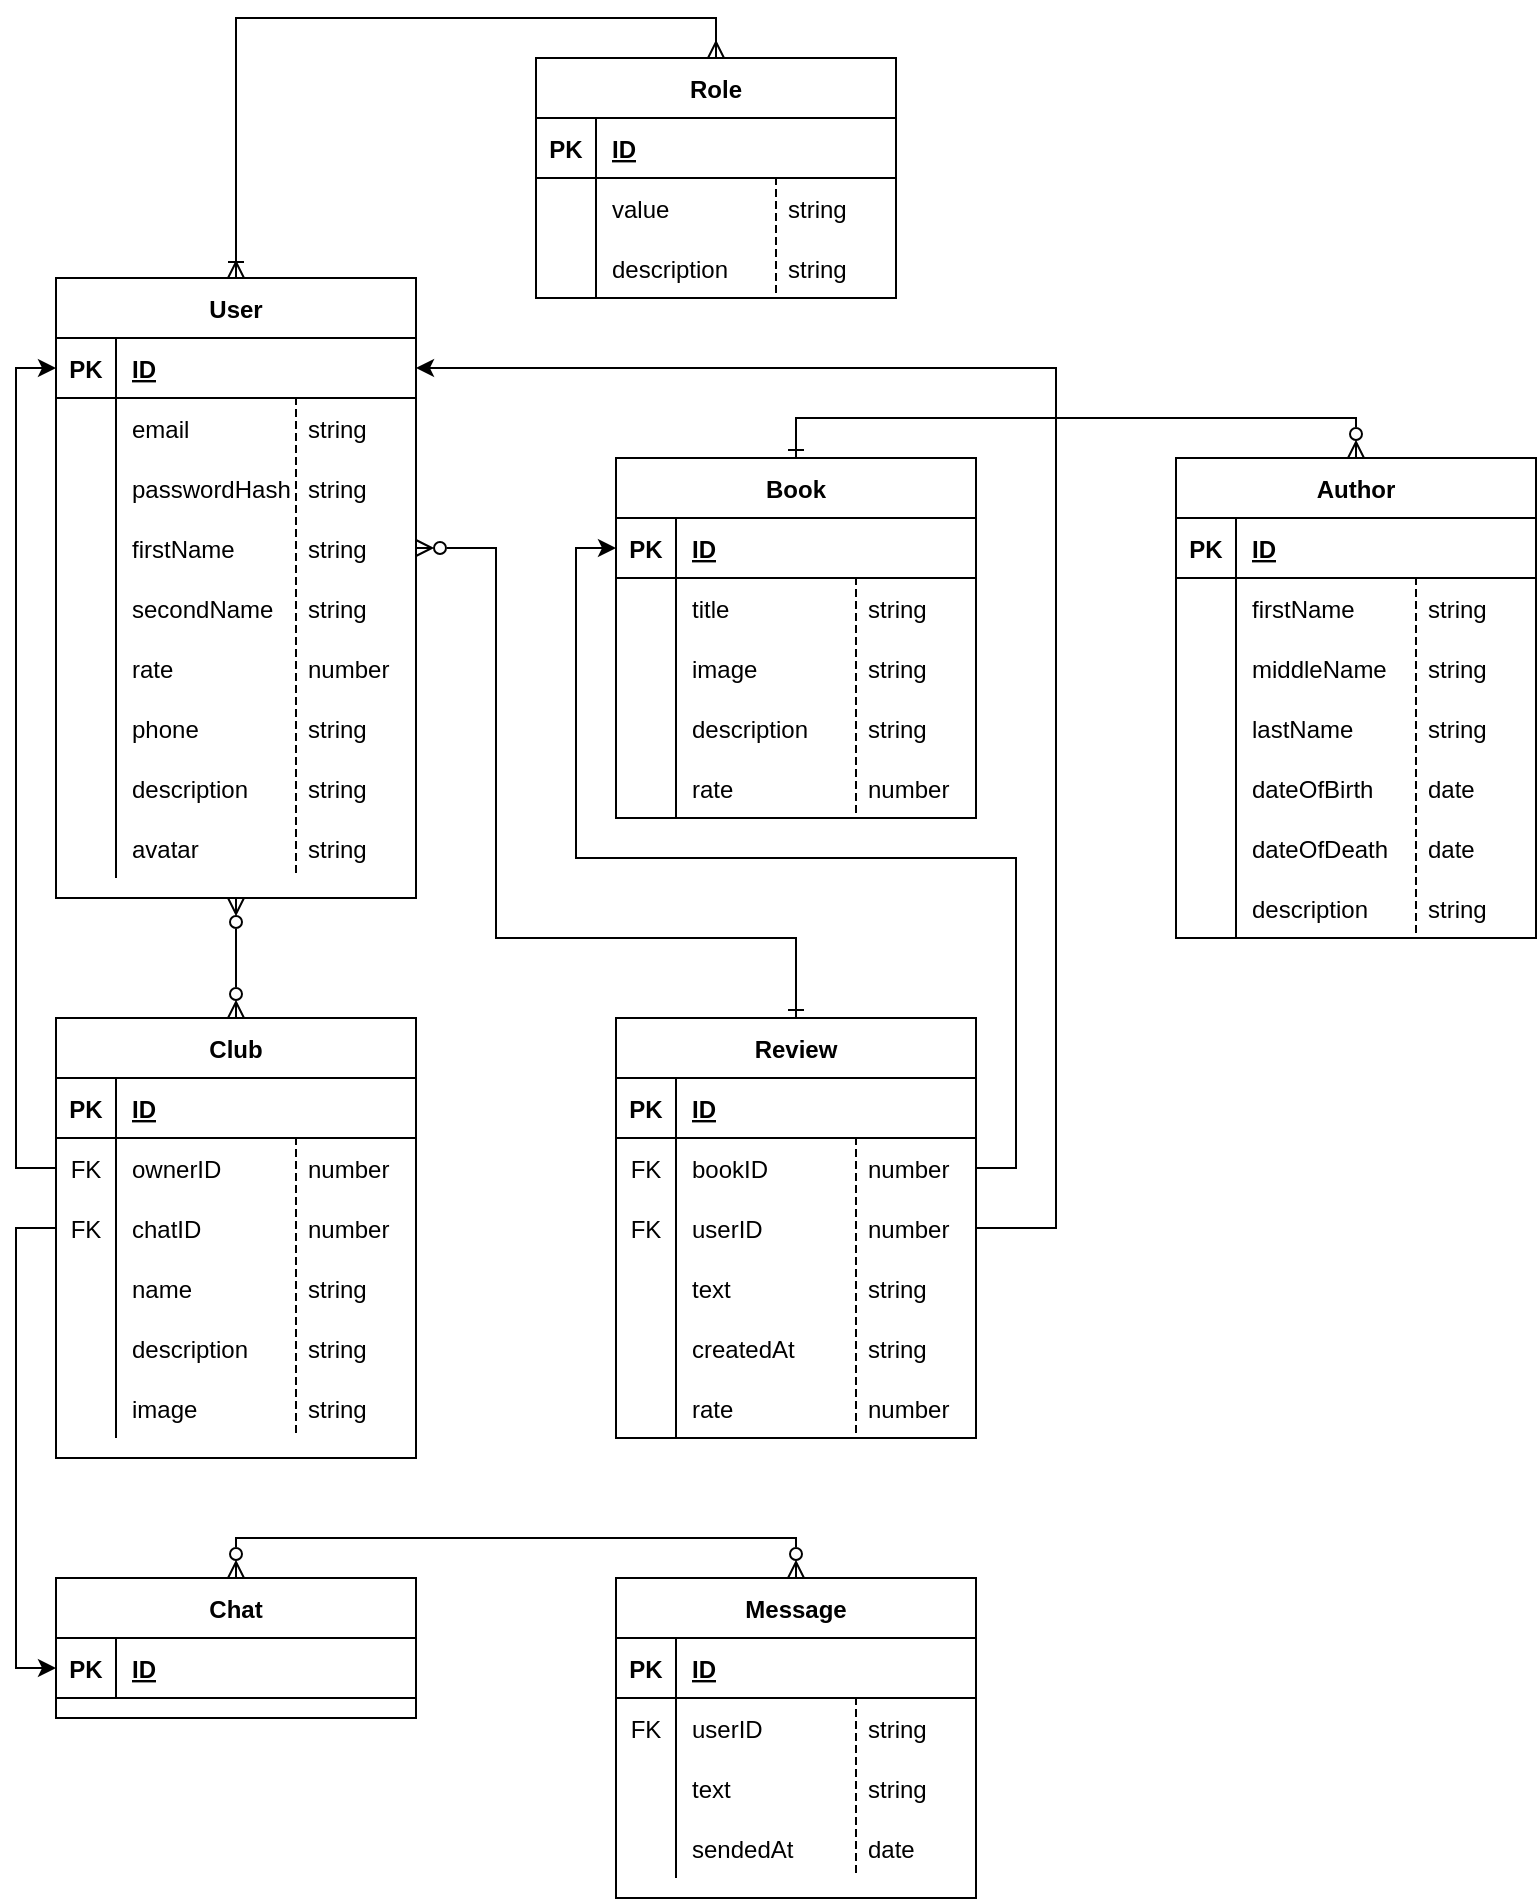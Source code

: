 <mxfile version="17.4.6" type="github">
  <diagram id="F49C0_mka8Hc9OvVSaO1" name="Page-1">
    <mxGraphModel dx="978" dy="528" grid="1" gridSize="10" guides="1" tooltips="1" connect="1" arrows="1" fold="1" page="1" pageScale="1" pageWidth="827" pageHeight="1169" math="0" shadow="0">
      <root>
        <mxCell id="0" />
        <mxCell id="1" parent="0" />
        <mxCell id="A4tqiCQC2kBr-Zwe_0MZ-1" value="User" style="shape=table;startSize=30;container=1;collapsible=1;childLayout=tableLayout;fixedRows=1;rowLines=0;fontStyle=1;align=center;resizeLast=1;" parent="1" vertex="1">
          <mxGeometry x="40" y="190" width="180" height="310" as="geometry" />
        </mxCell>
        <mxCell id="A4tqiCQC2kBr-Zwe_0MZ-2" value="" style="shape=tableRow;horizontal=0;startSize=0;swimlaneHead=0;swimlaneBody=0;fillColor=none;collapsible=0;dropTarget=0;points=[[0,0.5],[1,0.5]];portConstraint=eastwest;top=0;left=0;right=0;bottom=1;" parent="A4tqiCQC2kBr-Zwe_0MZ-1" vertex="1">
          <mxGeometry y="30" width="180" height="30" as="geometry" />
        </mxCell>
        <mxCell id="A4tqiCQC2kBr-Zwe_0MZ-3" value="PK" style="shape=partialRectangle;connectable=0;fillColor=none;top=0;left=0;bottom=0;right=0;fontStyle=1;overflow=hidden;" parent="A4tqiCQC2kBr-Zwe_0MZ-2" vertex="1">
          <mxGeometry width="30" height="30" as="geometry">
            <mxRectangle width="30" height="30" as="alternateBounds" />
          </mxGeometry>
        </mxCell>
        <mxCell id="A4tqiCQC2kBr-Zwe_0MZ-4" value="ID" style="shape=partialRectangle;connectable=0;fillColor=none;top=0;left=0;bottom=0;right=0;align=left;spacingLeft=6;fontStyle=5;overflow=hidden;" parent="A4tqiCQC2kBr-Zwe_0MZ-2" vertex="1">
          <mxGeometry x="30" width="150" height="30" as="geometry">
            <mxRectangle width="150" height="30" as="alternateBounds" />
          </mxGeometry>
        </mxCell>
        <mxCell id="A4tqiCQC2kBr-Zwe_0MZ-5" value="" style="shape=tableRow;horizontal=0;startSize=0;swimlaneHead=0;swimlaneBody=0;fillColor=none;collapsible=0;dropTarget=0;points=[[0,0.5],[1,0.5]];portConstraint=eastwest;top=0;left=0;right=0;bottom=0;" parent="A4tqiCQC2kBr-Zwe_0MZ-1" vertex="1">
          <mxGeometry y="60" width="180" height="30" as="geometry" />
        </mxCell>
        <mxCell id="A4tqiCQC2kBr-Zwe_0MZ-6" value="" style="shape=partialRectangle;connectable=0;fillColor=none;top=0;left=0;bottom=0;right=0;editable=1;overflow=hidden;" parent="A4tqiCQC2kBr-Zwe_0MZ-5" vertex="1">
          <mxGeometry width="30" height="30" as="geometry">
            <mxRectangle width="30" height="30" as="alternateBounds" />
          </mxGeometry>
        </mxCell>
        <mxCell id="A4tqiCQC2kBr-Zwe_0MZ-7" value="email" style="shape=partialRectangle;connectable=0;fillColor=none;top=0;left=0;bottom=0;right=0;align=left;spacingLeft=6;overflow=hidden;" parent="A4tqiCQC2kBr-Zwe_0MZ-5" vertex="1">
          <mxGeometry x="30" width="150" height="30" as="geometry">
            <mxRectangle width="150" height="30" as="alternateBounds" />
          </mxGeometry>
        </mxCell>
        <mxCell id="A4tqiCQC2kBr-Zwe_0MZ-8" value="" style="shape=tableRow;horizontal=0;startSize=0;swimlaneHead=0;swimlaneBody=0;fillColor=none;collapsible=0;dropTarget=0;points=[[0,0.5],[1,0.5]];portConstraint=eastwest;top=0;left=0;right=0;bottom=0;" parent="A4tqiCQC2kBr-Zwe_0MZ-1" vertex="1">
          <mxGeometry y="90" width="180" height="30" as="geometry" />
        </mxCell>
        <mxCell id="A4tqiCQC2kBr-Zwe_0MZ-9" value="" style="shape=partialRectangle;connectable=0;fillColor=none;top=0;left=0;bottom=0;right=0;editable=1;overflow=hidden;" parent="A4tqiCQC2kBr-Zwe_0MZ-8" vertex="1">
          <mxGeometry width="30" height="30" as="geometry">
            <mxRectangle width="30" height="30" as="alternateBounds" />
          </mxGeometry>
        </mxCell>
        <mxCell id="A4tqiCQC2kBr-Zwe_0MZ-10" value="passwordHash" style="shape=partialRectangle;connectable=0;fillColor=none;top=0;left=0;bottom=0;right=0;align=left;spacingLeft=6;overflow=hidden;" parent="A4tqiCQC2kBr-Zwe_0MZ-8" vertex="1">
          <mxGeometry x="30" width="150" height="30" as="geometry">
            <mxRectangle width="150" height="30" as="alternateBounds" />
          </mxGeometry>
        </mxCell>
        <mxCell id="A4tqiCQC2kBr-Zwe_0MZ-11" value="" style="shape=tableRow;horizontal=0;startSize=0;swimlaneHead=0;swimlaneBody=0;fillColor=none;collapsible=0;dropTarget=0;points=[[0,0.5],[1,0.5]];portConstraint=eastwest;top=0;left=0;right=0;bottom=0;" parent="A4tqiCQC2kBr-Zwe_0MZ-1" vertex="1">
          <mxGeometry y="120" width="180" height="30" as="geometry" />
        </mxCell>
        <mxCell id="A4tqiCQC2kBr-Zwe_0MZ-12" value="" style="shape=partialRectangle;connectable=0;fillColor=none;top=0;left=0;bottom=0;right=0;editable=1;overflow=hidden;" parent="A4tqiCQC2kBr-Zwe_0MZ-11" vertex="1">
          <mxGeometry width="30" height="30" as="geometry">
            <mxRectangle width="30" height="30" as="alternateBounds" />
          </mxGeometry>
        </mxCell>
        <mxCell id="A4tqiCQC2kBr-Zwe_0MZ-13" value="firstName" style="shape=partialRectangle;connectable=0;fillColor=none;top=0;left=0;bottom=0;right=0;align=left;spacingLeft=6;overflow=hidden;" parent="A4tqiCQC2kBr-Zwe_0MZ-11" vertex="1">
          <mxGeometry x="30" width="150" height="30" as="geometry">
            <mxRectangle width="150" height="30" as="alternateBounds" />
          </mxGeometry>
        </mxCell>
        <mxCell id="A4tqiCQC2kBr-Zwe_0MZ-14" value="" style="shape=tableRow;horizontal=0;startSize=0;swimlaneHead=0;swimlaneBody=0;fillColor=none;collapsible=0;dropTarget=0;points=[[0,0.5],[1,0.5]];portConstraint=eastwest;top=0;left=0;right=0;bottom=0;" parent="A4tqiCQC2kBr-Zwe_0MZ-1" vertex="1">
          <mxGeometry y="150" width="180" height="30" as="geometry" />
        </mxCell>
        <mxCell id="A4tqiCQC2kBr-Zwe_0MZ-15" value="" style="shape=partialRectangle;connectable=0;fillColor=none;top=0;left=0;bottom=0;right=0;editable=1;overflow=hidden;" parent="A4tqiCQC2kBr-Zwe_0MZ-14" vertex="1">
          <mxGeometry width="30" height="30" as="geometry">
            <mxRectangle width="30" height="30" as="alternateBounds" />
          </mxGeometry>
        </mxCell>
        <mxCell id="A4tqiCQC2kBr-Zwe_0MZ-16" value="secondName" style="shape=partialRectangle;connectable=0;fillColor=none;top=0;left=0;bottom=0;right=0;align=left;spacingLeft=6;overflow=hidden;" parent="A4tqiCQC2kBr-Zwe_0MZ-14" vertex="1">
          <mxGeometry x="30" width="150" height="30" as="geometry">
            <mxRectangle width="150" height="30" as="alternateBounds" />
          </mxGeometry>
        </mxCell>
        <mxCell id="A4tqiCQC2kBr-Zwe_0MZ-17" value="" style="shape=tableRow;horizontal=0;startSize=0;swimlaneHead=0;swimlaneBody=0;fillColor=none;collapsible=0;dropTarget=0;points=[[0,0.5],[1,0.5]];portConstraint=eastwest;top=0;left=0;right=0;bottom=0;" parent="A4tqiCQC2kBr-Zwe_0MZ-1" vertex="1">
          <mxGeometry y="180" width="180" height="30" as="geometry" />
        </mxCell>
        <mxCell id="A4tqiCQC2kBr-Zwe_0MZ-18" value="" style="shape=partialRectangle;connectable=0;fillColor=none;top=0;left=0;bottom=0;right=0;editable=1;overflow=hidden;" parent="A4tqiCQC2kBr-Zwe_0MZ-17" vertex="1">
          <mxGeometry width="30" height="30" as="geometry">
            <mxRectangle width="30" height="30" as="alternateBounds" />
          </mxGeometry>
        </mxCell>
        <mxCell id="A4tqiCQC2kBr-Zwe_0MZ-19" value="rate" style="shape=partialRectangle;connectable=0;fillColor=none;top=0;left=0;bottom=0;right=0;align=left;spacingLeft=6;overflow=hidden;" parent="A4tqiCQC2kBr-Zwe_0MZ-17" vertex="1">
          <mxGeometry x="30" width="150" height="30" as="geometry">
            <mxRectangle width="150" height="30" as="alternateBounds" />
          </mxGeometry>
        </mxCell>
        <mxCell id="A4tqiCQC2kBr-Zwe_0MZ-20" value="" style="shape=tableRow;horizontal=0;startSize=0;swimlaneHead=0;swimlaneBody=0;fillColor=none;collapsible=0;dropTarget=0;points=[[0,0.5],[1,0.5]];portConstraint=eastwest;top=0;left=0;right=0;bottom=0;" parent="A4tqiCQC2kBr-Zwe_0MZ-1" vertex="1">
          <mxGeometry y="210" width="180" height="30" as="geometry" />
        </mxCell>
        <mxCell id="A4tqiCQC2kBr-Zwe_0MZ-21" value="" style="shape=partialRectangle;connectable=0;fillColor=none;top=0;left=0;bottom=0;right=0;editable=1;overflow=hidden;" parent="A4tqiCQC2kBr-Zwe_0MZ-20" vertex="1">
          <mxGeometry width="30" height="30" as="geometry">
            <mxRectangle width="30" height="30" as="alternateBounds" />
          </mxGeometry>
        </mxCell>
        <mxCell id="A4tqiCQC2kBr-Zwe_0MZ-22" value="phone" style="shape=partialRectangle;connectable=0;fillColor=none;top=0;left=0;bottom=0;right=0;align=left;spacingLeft=6;overflow=hidden;" parent="A4tqiCQC2kBr-Zwe_0MZ-20" vertex="1">
          <mxGeometry x="30" width="150" height="30" as="geometry">
            <mxRectangle width="150" height="30" as="alternateBounds" />
          </mxGeometry>
        </mxCell>
        <mxCell id="A4tqiCQC2kBr-Zwe_0MZ-23" value="" style="shape=tableRow;horizontal=0;startSize=0;swimlaneHead=0;swimlaneBody=0;fillColor=none;collapsible=0;dropTarget=0;points=[[0,0.5],[1,0.5]];portConstraint=eastwest;top=0;left=0;right=0;bottom=0;" parent="A4tqiCQC2kBr-Zwe_0MZ-1" vertex="1">
          <mxGeometry y="240" width="180" height="30" as="geometry" />
        </mxCell>
        <mxCell id="A4tqiCQC2kBr-Zwe_0MZ-24" value="" style="shape=partialRectangle;connectable=0;fillColor=none;top=0;left=0;bottom=0;right=0;editable=1;overflow=hidden;" parent="A4tqiCQC2kBr-Zwe_0MZ-23" vertex="1">
          <mxGeometry width="30" height="30" as="geometry">
            <mxRectangle width="30" height="30" as="alternateBounds" />
          </mxGeometry>
        </mxCell>
        <mxCell id="A4tqiCQC2kBr-Zwe_0MZ-25" value="description" style="shape=partialRectangle;connectable=0;fillColor=none;top=0;left=0;bottom=0;right=0;align=left;spacingLeft=6;overflow=hidden;" parent="A4tqiCQC2kBr-Zwe_0MZ-23" vertex="1">
          <mxGeometry x="30" width="150" height="30" as="geometry">
            <mxRectangle width="150" height="30" as="alternateBounds" />
          </mxGeometry>
        </mxCell>
        <mxCell id="A4tqiCQC2kBr-Zwe_0MZ-26" value="" style="shape=tableRow;horizontal=0;startSize=0;swimlaneHead=0;swimlaneBody=0;fillColor=none;collapsible=0;dropTarget=0;points=[[0,0.5],[1,0.5]];portConstraint=eastwest;top=0;left=0;right=0;bottom=0;" parent="A4tqiCQC2kBr-Zwe_0MZ-1" vertex="1">
          <mxGeometry y="270" width="180" height="30" as="geometry" />
        </mxCell>
        <mxCell id="A4tqiCQC2kBr-Zwe_0MZ-27" value="" style="shape=partialRectangle;connectable=0;fillColor=none;top=0;left=0;bottom=0;right=0;editable=1;overflow=hidden;" parent="A4tqiCQC2kBr-Zwe_0MZ-26" vertex="1">
          <mxGeometry width="30" height="30" as="geometry">
            <mxRectangle width="30" height="30" as="alternateBounds" />
          </mxGeometry>
        </mxCell>
        <mxCell id="A4tqiCQC2kBr-Zwe_0MZ-28" value="avatar" style="shape=partialRectangle;connectable=0;fillColor=none;top=0;left=0;bottom=0;right=0;align=left;spacingLeft=6;overflow=hidden;" parent="A4tqiCQC2kBr-Zwe_0MZ-26" vertex="1">
          <mxGeometry x="30" width="150" height="30" as="geometry">
            <mxRectangle width="150" height="30" as="alternateBounds" />
          </mxGeometry>
        </mxCell>
        <mxCell id="A4tqiCQC2kBr-Zwe_0MZ-32" value="string" style="shape=partialRectangle;fillColor=none;align=left;verticalAlign=middle;strokeColor=none;spacingLeft=34;rotatable=0;points=[[0,0.5],[1,0.5]];portConstraint=eastwest;dropTarget=0;" parent="1" vertex="1">
          <mxGeometry x="130" y="250" width="90" height="30" as="geometry" />
        </mxCell>
        <mxCell id="A4tqiCQC2kBr-Zwe_0MZ-33" value="" style="shape=partialRectangle;top=0;left=0;bottom=0;fillColor=none;stokeWidth=1;dashed=1;align=left;verticalAlign=middle;spacingLeft=4;spacingRight=4;overflow=hidden;rotatable=0;points=[];portConstraint=eastwest;part=1;" parent="A4tqiCQC2kBr-Zwe_0MZ-32" vertex="1" connectable="0">
          <mxGeometry width="30" height="30" as="geometry" />
        </mxCell>
        <mxCell id="A4tqiCQC2kBr-Zwe_0MZ-34" value="string" style="shape=partialRectangle;fillColor=none;align=left;verticalAlign=middle;strokeColor=none;spacingLeft=34;rotatable=0;points=[[0,0.5],[1,0.5]];portConstraint=eastwest;dropTarget=0;" parent="1" vertex="1">
          <mxGeometry x="130" y="280" width="90" height="30" as="geometry" />
        </mxCell>
        <mxCell id="A4tqiCQC2kBr-Zwe_0MZ-35" value="" style="shape=partialRectangle;top=0;left=0;bottom=0;fillColor=none;stokeWidth=1;dashed=1;align=left;verticalAlign=middle;spacingLeft=4;spacingRight=4;overflow=hidden;rotatable=0;points=[];portConstraint=eastwest;part=1;" parent="A4tqiCQC2kBr-Zwe_0MZ-34" vertex="1" connectable="0">
          <mxGeometry width="30" height="30" as="geometry" />
        </mxCell>
        <mxCell id="A4tqiCQC2kBr-Zwe_0MZ-270" style="edgeStyle=orthogonalEdgeStyle;rounded=0;orthogonalLoop=1;jettySize=auto;html=1;exitX=1;exitY=0.5;exitDx=0;exitDy=0;entryX=0.5;entryY=0;entryDx=0;entryDy=0;startArrow=ERzeroToMany;startFill=0;endArrow=ERone;endFill=0;" parent="1" source="A4tqiCQC2kBr-Zwe_0MZ-36" target="A4tqiCQC2kBr-Zwe_0MZ-167" edge="1">
          <mxGeometry relative="1" as="geometry">
            <Array as="points">
              <mxPoint x="260" y="325" />
              <mxPoint x="260" y="520" />
              <mxPoint x="410" y="520" />
            </Array>
          </mxGeometry>
        </mxCell>
        <mxCell id="A4tqiCQC2kBr-Zwe_0MZ-36" value="string" style="shape=partialRectangle;fillColor=none;align=left;verticalAlign=middle;strokeColor=none;spacingLeft=34;rotatable=0;points=[[0,0.5],[1,0.5]];portConstraint=eastwest;dropTarget=0;" parent="1" vertex="1">
          <mxGeometry x="130" y="310" width="90" height="30" as="geometry" />
        </mxCell>
        <mxCell id="A4tqiCQC2kBr-Zwe_0MZ-37" value="" style="shape=partialRectangle;top=0;left=0;bottom=0;fillColor=none;stokeWidth=1;dashed=1;align=left;verticalAlign=middle;spacingLeft=4;spacingRight=4;overflow=hidden;rotatable=0;points=[];portConstraint=eastwest;part=1;" parent="A4tqiCQC2kBr-Zwe_0MZ-36" vertex="1" connectable="0">
          <mxGeometry width="30" height="30" as="geometry" />
        </mxCell>
        <mxCell id="A4tqiCQC2kBr-Zwe_0MZ-40" value="string" style="shape=partialRectangle;fillColor=none;align=left;verticalAlign=middle;strokeColor=none;spacingLeft=34;rotatable=0;points=[[0,0.5],[1,0.5]];portConstraint=eastwest;dropTarget=0;" parent="1" vertex="1">
          <mxGeometry x="130" y="340" width="90" height="30" as="geometry" />
        </mxCell>
        <mxCell id="A4tqiCQC2kBr-Zwe_0MZ-41" value="" style="shape=partialRectangle;top=0;left=0;bottom=0;fillColor=none;stokeWidth=1;dashed=1;align=left;verticalAlign=middle;spacingLeft=4;spacingRight=4;overflow=hidden;rotatable=0;points=[];portConstraint=eastwest;part=1;" parent="A4tqiCQC2kBr-Zwe_0MZ-40" vertex="1" connectable="0">
          <mxGeometry width="30" height="30" as="geometry" />
        </mxCell>
        <mxCell id="A4tqiCQC2kBr-Zwe_0MZ-46" value="number" style="shape=partialRectangle;fillColor=none;align=left;verticalAlign=middle;strokeColor=none;spacingLeft=34;rotatable=0;points=[[0,0.5],[1,0.5]];portConstraint=eastwest;dropTarget=0;" parent="1" vertex="1">
          <mxGeometry x="130" y="370" width="90" height="30" as="geometry" />
        </mxCell>
        <mxCell id="A4tqiCQC2kBr-Zwe_0MZ-47" value="" style="shape=partialRectangle;top=0;left=0;bottom=0;fillColor=none;stokeWidth=1;dashed=1;align=left;verticalAlign=middle;spacingLeft=4;spacingRight=4;overflow=hidden;rotatable=0;points=[];portConstraint=eastwest;part=1;" parent="A4tqiCQC2kBr-Zwe_0MZ-46" vertex="1" connectable="0">
          <mxGeometry width="30" height="30" as="geometry" />
        </mxCell>
        <mxCell id="A4tqiCQC2kBr-Zwe_0MZ-48" value="string" style="shape=partialRectangle;fillColor=none;align=left;verticalAlign=middle;strokeColor=none;spacingLeft=34;rotatable=0;points=[[0,0.5],[1,0.5]];portConstraint=eastwest;dropTarget=0;" parent="1" vertex="1">
          <mxGeometry x="130" y="400" width="90" height="30" as="geometry" />
        </mxCell>
        <mxCell id="A4tqiCQC2kBr-Zwe_0MZ-49" value="" style="shape=partialRectangle;top=0;left=0;bottom=0;fillColor=none;stokeWidth=1;dashed=1;align=left;verticalAlign=middle;spacingLeft=4;spacingRight=4;overflow=hidden;rotatable=0;points=[];portConstraint=eastwest;part=1;" parent="A4tqiCQC2kBr-Zwe_0MZ-48" vertex="1" connectable="0">
          <mxGeometry width="30" height="30" as="geometry" />
        </mxCell>
        <mxCell id="A4tqiCQC2kBr-Zwe_0MZ-50" value="string" style="shape=partialRectangle;fillColor=none;align=left;verticalAlign=middle;strokeColor=none;spacingLeft=34;rotatable=0;points=[[0,0.5],[1,0.5]];portConstraint=eastwest;dropTarget=0;" parent="1" vertex="1">
          <mxGeometry x="130" y="430" width="90" height="30" as="geometry" />
        </mxCell>
        <mxCell id="A4tqiCQC2kBr-Zwe_0MZ-51" value="" style="shape=partialRectangle;top=0;left=0;bottom=0;fillColor=none;stokeWidth=1;dashed=1;align=left;verticalAlign=middle;spacingLeft=4;spacingRight=4;overflow=hidden;rotatable=0;points=[];portConstraint=eastwest;part=1;" parent="A4tqiCQC2kBr-Zwe_0MZ-50" vertex="1" connectable="0">
          <mxGeometry width="30" height="30" as="geometry" />
        </mxCell>
        <mxCell id="A4tqiCQC2kBr-Zwe_0MZ-56" value="string" style="shape=partialRectangle;fillColor=none;align=left;verticalAlign=middle;strokeColor=none;spacingLeft=34;rotatable=0;points=[[0,0.5],[1,0.5]];portConstraint=eastwest;dropTarget=0;" parent="1" vertex="1">
          <mxGeometry x="130" y="460" width="90" height="30" as="geometry" />
        </mxCell>
        <mxCell id="A4tqiCQC2kBr-Zwe_0MZ-57" value="" style="shape=partialRectangle;top=0;left=0;bottom=0;fillColor=none;stokeWidth=1;dashed=1;align=left;verticalAlign=middle;spacingLeft=4;spacingRight=4;overflow=hidden;rotatable=0;points=[];portConstraint=eastwest;part=1;" parent="A4tqiCQC2kBr-Zwe_0MZ-56" vertex="1" connectable="0">
          <mxGeometry width="30" height="30" as="geometry" />
        </mxCell>
        <mxCell id="A4tqiCQC2kBr-Zwe_0MZ-90" style="edgeStyle=orthogonalEdgeStyle;rounded=0;orthogonalLoop=1;jettySize=auto;html=1;entryX=0.5;entryY=0;entryDx=0;entryDy=0;exitX=0.5;exitY=0;exitDx=0;exitDy=0;startArrow=ERmany;startFill=0;endArrow=ERoneToMany;endFill=0;" parent="1" source="A4tqiCQC2kBr-Zwe_0MZ-60" target="A4tqiCQC2kBr-Zwe_0MZ-1" edge="1">
          <mxGeometry relative="1" as="geometry" />
        </mxCell>
        <mxCell id="A4tqiCQC2kBr-Zwe_0MZ-60" value="Role" style="shape=table;startSize=30;container=1;collapsible=1;childLayout=tableLayout;fixedRows=1;rowLines=0;fontStyle=1;align=center;resizeLast=1;" parent="1" vertex="1">
          <mxGeometry x="280" y="80" width="180" height="120" as="geometry" />
        </mxCell>
        <mxCell id="A4tqiCQC2kBr-Zwe_0MZ-61" value="" style="shape=tableRow;horizontal=0;startSize=0;swimlaneHead=0;swimlaneBody=0;fillColor=none;collapsible=0;dropTarget=0;points=[[0,0.5],[1,0.5]];portConstraint=eastwest;top=0;left=0;right=0;bottom=1;" parent="A4tqiCQC2kBr-Zwe_0MZ-60" vertex="1">
          <mxGeometry y="30" width="180" height="30" as="geometry" />
        </mxCell>
        <mxCell id="A4tqiCQC2kBr-Zwe_0MZ-62" value="PK" style="shape=partialRectangle;connectable=0;fillColor=none;top=0;left=0;bottom=0;right=0;fontStyle=1;overflow=hidden;" parent="A4tqiCQC2kBr-Zwe_0MZ-61" vertex="1">
          <mxGeometry width="30" height="30" as="geometry">
            <mxRectangle width="30" height="30" as="alternateBounds" />
          </mxGeometry>
        </mxCell>
        <mxCell id="A4tqiCQC2kBr-Zwe_0MZ-63" value="ID" style="shape=partialRectangle;connectable=0;fillColor=none;top=0;left=0;bottom=0;right=0;align=left;spacingLeft=6;fontStyle=5;overflow=hidden;" parent="A4tqiCQC2kBr-Zwe_0MZ-61" vertex="1">
          <mxGeometry x="30" width="150" height="30" as="geometry">
            <mxRectangle width="150" height="30" as="alternateBounds" />
          </mxGeometry>
        </mxCell>
        <mxCell id="A4tqiCQC2kBr-Zwe_0MZ-64" value="" style="shape=tableRow;horizontal=0;startSize=0;swimlaneHead=0;swimlaneBody=0;fillColor=none;collapsible=0;dropTarget=0;points=[[0,0.5],[1,0.5]];portConstraint=eastwest;top=0;left=0;right=0;bottom=0;" parent="A4tqiCQC2kBr-Zwe_0MZ-60" vertex="1">
          <mxGeometry y="60" width="180" height="30" as="geometry" />
        </mxCell>
        <mxCell id="A4tqiCQC2kBr-Zwe_0MZ-65" value="" style="shape=partialRectangle;connectable=0;fillColor=none;top=0;left=0;bottom=0;right=0;editable=1;overflow=hidden;" parent="A4tqiCQC2kBr-Zwe_0MZ-64" vertex="1">
          <mxGeometry width="30" height="30" as="geometry">
            <mxRectangle width="30" height="30" as="alternateBounds" />
          </mxGeometry>
        </mxCell>
        <mxCell id="A4tqiCQC2kBr-Zwe_0MZ-66" value="value" style="shape=partialRectangle;connectable=0;fillColor=none;top=0;left=0;bottom=0;right=0;align=left;spacingLeft=6;overflow=hidden;" parent="A4tqiCQC2kBr-Zwe_0MZ-64" vertex="1">
          <mxGeometry x="30" width="150" height="30" as="geometry">
            <mxRectangle width="150" height="30" as="alternateBounds" />
          </mxGeometry>
        </mxCell>
        <mxCell id="A4tqiCQC2kBr-Zwe_0MZ-67" value="" style="shape=tableRow;horizontal=0;startSize=0;swimlaneHead=0;swimlaneBody=0;fillColor=none;collapsible=0;dropTarget=0;points=[[0,0.5],[1,0.5]];portConstraint=eastwest;top=0;left=0;right=0;bottom=0;" parent="A4tqiCQC2kBr-Zwe_0MZ-60" vertex="1">
          <mxGeometry y="90" width="180" height="30" as="geometry" />
        </mxCell>
        <mxCell id="A4tqiCQC2kBr-Zwe_0MZ-68" value="" style="shape=partialRectangle;connectable=0;fillColor=none;top=0;left=0;bottom=0;right=0;editable=1;overflow=hidden;" parent="A4tqiCQC2kBr-Zwe_0MZ-67" vertex="1">
          <mxGeometry width="30" height="30" as="geometry">
            <mxRectangle width="30" height="30" as="alternateBounds" />
          </mxGeometry>
        </mxCell>
        <mxCell id="A4tqiCQC2kBr-Zwe_0MZ-69" value="description" style="shape=partialRectangle;connectable=0;fillColor=none;top=0;left=0;bottom=0;right=0;align=left;spacingLeft=6;overflow=hidden;" parent="A4tqiCQC2kBr-Zwe_0MZ-67" vertex="1">
          <mxGeometry x="30" width="150" height="30" as="geometry">
            <mxRectangle width="150" height="30" as="alternateBounds" />
          </mxGeometry>
        </mxCell>
        <mxCell id="A4tqiCQC2kBr-Zwe_0MZ-73" value="string" style="shape=partialRectangle;fillColor=none;align=left;verticalAlign=middle;strokeColor=none;spacingLeft=34;rotatable=0;points=[[0,0.5],[1,0.5]];portConstraint=eastwest;dropTarget=0;" parent="1" vertex="1">
          <mxGeometry x="370" y="140" width="90" height="30" as="geometry" />
        </mxCell>
        <mxCell id="A4tqiCQC2kBr-Zwe_0MZ-74" value="" style="shape=partialRectangle;top=0;left=0;bottom=0;fillColor=none;stokeWidth=1;dashed=1;align=left;verticalAlign=middle;spacingLeft=4;spacingRight=4;overflow=hidden;rotatable=0;points=[];portConstraint=eastwest;part=1;" parent="A4tqiCQC2kBr-Zwe_0MZ-73" vertex="1" connectable="0">
          <mxGeometry width="30" height="30" as="geometry" />
        </mxCell>
        <mxCell id="A4tqiCQC2kBr-Zwe_0MZ-75" value="string" style="shape=partialRectangle;fillColor=none;align=left;verticalAlign=middle;strokeColor=none;spacingLeft=34;rotatable=0;points=[[0,0.5],[1,0.5]];portConstraint=eastwest;dropTarget=0;" parent="1" vertex="1">
          <mxGeometry x="370" y="170" width="90" height="30" as="geometry" />
        </mxCell>
        <mxCell id="A4tqiCQC2kBr-Zwe_0MZ-76" value="" style="shape=partialRectangle;top=0;left=0;bottom=0;fillColor=none;stokeWidth=1;dashed=1;align=left;verticalAlign=middle;spacingLeft=4;spacingRight=4;overflow=hidden;rotatable=0;points=[];portConstraint=eastwest;part=1;" parent="A4tqiCQC2kBr-Zwe_0MZ-75" vertex="1" connectable="0">
          <mxGeometry width="30" height="30" as="geometry" />
        </mxCell>
        <mxCell id="A4tqiCQC2kBr-Zwe_0MZ-91" value="Book" style="shape=table;startSize=30;container=1;collapsible=1;childLayout=tableLayout;fixedRows=1;rowLines=0;fontStyle=1;align=center;resizeLast=1;" parent="1" vertex="1">
          <mxGeometry x="320" y="280" width="180" height="180" as="geometry" />
        </mxCell>
        <mxCell id="A4tqiCQC2kBr-Zwe_0MZ-92" value="" style="shape=tableRow;horizontal=0;startSize=0;swimlaneHead=0;swimlaneBody=0;fillColor=none;collapsible=0;dropTarget=0;points=[[0,0.5],[1,0.5]];portConstraint=eastwest;top=0;left=0;right=0;bottom=1;" parent="A4tqiCQC2kBr-Zwe_0MZ-91" vertex="1">
          <mxGeometry y="30" width="180" height="30" as="geometry" />
        </mxCell>
        <mxCell id="A4tqiCQC2kBr-Zwe_0MZ-93" value="PK" style="shape=partialRectangle;connectable=0;fillColor=none;top=0;left=0;bottom=0;right=0;fontStyle=1;overflow=hidden;" parent="A4tqiCQC2kBr-Zwe_0MZ-92" vertex="1">
          <mxGeometry width="30" height="30" as="geometry">
            <mxRectangle width="30" height="30" as="alternateBounds" />
          </mxGeometry>
        </mxCell>
        <mxCell id="A4tqiCQC2kBr-Zwe_0MZ-94" value="ID" style="shape=partialRectangle;connectable=0;fillColor=none;top=0;left=0;bottom=0;right=0;align=left;spacingLeft=6;fontStyle=5;overflow=hidden;" parent="A4tqiCQC2kBr-Zwe_0MZ-92" vertex="1">
          <mxGeometry x="30" width="150" height="30" as="geometry">
            <mxRectangle width="150" height="30" as="alternateBounds" />
          </mxGeometry>
        </mxCell>
        <mxCell id="A4tqiCQC2kBr-Zwe_0MZ-95" value="" style="shape=tableRow;horizontal=0;startSize=0;swimlaneHead=0;swimlaneBody=0;fillColor=none;collapsible=0;dropTarget=0;points=[[0,0.5],[1,0.5]];portConstraint=eastwest;top=0;left=0;right=0;bottom=0;" parent="A4tqiCQC2kBr-Zwe_0MZ-91" vertex="1">
          <mxGeometry y="60" width="180" height="30" as="geometry" />
        </mxCell>
        <mxCell id="A4tqiCQC2kBr-Zwe_0MZ-96" value="" style="shape=partialRectangle;connectable=0;fillColor=none;top=0;left=0;bottom=0;right=0;editable=1;overflow=hidden;" parent="A4tqiCQC2kBr-Zwe_0MZ-95" vertex="1">
          <mxGeometry width="30" height="30" as="geometry">
            <mxRectangle width="30" height="30" as="alternateBounds" />
          </mxGeometry>
        </mxCell>
        <mxCell id="A4tqiCQC2kBr-Zwe_0MZ-97" value="title" style="shape=partialRectangle;connectable=0;fillColor=none;top=0;left=0;bottom=0;right=0;align=left;spacingLeft=6;overflow=hidden;" parent="A4tqiCQC2kBr-Zwe_0MZ-95" vertex="1">
          <mxGeometry x="30" width="150" height="30" as="geometry">
            <mxRectangle width="150" height="30" as="alternateBounds" />
          </mxGeometry>
        </mxCell>
        <mxCell id="A4tqiCQC2kBr-Zwe_0MZ-98" value="" style="shape=tableRow;horizontal=0;startSize=0;swimlaneHead=0;swimlaneBody=0;fillColor=none;collapsible=0;dropTarget=0;points=[[0,0.5],[1,0.5]];portConstraint=eastwest;top=0;left=0;right=0;bottom=0;" parent="A4tqiCQC2kBr-Zwe_0MZ-91" vertex="1">
          <mxGeometry y="90" width="180" height="30" as="geometry" />
        </mxCell>
        <mxCell id="A4tqiCQC2kBr-Zwe_0MZ-99" value="" style="shape=partialRectangle;connectable=0;fillColor=none;top=0;left=0;bottom=0;right=0;editable=1;overflow=hidden;" parent="A4tqiCQC2kBr-Zwe_0MZ-98" vertex="1">
          <mxGeometry width="30" height="30" as="geometry">
            <mxRectangle width="30" height="30" as="alternateBounds" />
          </mxGeometry>
        </mxCell>
        <mxCell id="A4tqiCQC2kBr-Zwe_0MZ-100" value="image" style="shape=partialRectangle;connectable=0;fillColor=none;top=0;left=0;bottom=0;right=0;align=left;spacingLeft=6;overflow=hidden;" parent="A4tqiCQC2kBr-Zwe_0MZ-98" vertex="1">
          <mxGeometry x="30" width="150" height="30" as="geometry">
            <mxRectangle width="150" height="30" as="alternateBounds" />
          </mxGeometry>
        </mxCell>
        <mxCell id="A4tqiCQC2kBr-Zwe_0MZ-101" value="" style="shape=tableRow;horizontal=0;startSize=0;swimlaneHead=0;swimlaneBody=0;fillColor=none;collapsible=0;dropTarget=0;points=[[0,0.5],[1,0.5]];portConstraint=eastwest;top=0;left=0;right=0;bottom=0;" parent="A4tqiCQC2kBr-Zwe_0MZ-91" vertex="1">
          <mxGeometry y="120" width="180" height="30" as="geometry" />
        </mxCell>
        <mxCell id="A4tqiCQC2kBr-Zwe_0MZ-102" value="" style="shape=partialRectangle;connectable=0;fillColor=none;top=0;left=0;bottom=0;right=0;editable=1;overflow=hidden;" parent="A4tqiCQC2kBr-Zwe_0MZ-101" vertex="1">
          <mxGeometry width="30" height="30" as="geometry">
            <mxRectangle width="30" height="30" as="alternateBounds" />
          </mxGeometry>
        </mxCell>
        <mxCell id="A4tqiCQC2kBr-Zwe_0MZ-103" value="description" style="shape=partialRectangle;connectable=0;fillColor=none;top=0;left=0;bottom=0;right=0;align=left;spacingLeft=6;overflow=hidden;" parent="A4tqiCQC2kBr-Zwe_0MZ-101" vertex="1">
          <mxGeometry x="30" width="150" height="30" as="geometry">
            <mxRectangle width="150" height="30" as="alternateBounds" />
          </mxGeometry>
        </mxCell>
        <mxCell id="A4tqiCQC2kBr-Zwe_0MZ-117" value="" style="shape=tableRow;horizontal=0;startSize=0;swimlaneHead=0;swimlaneBody=0;fillColor=none;collapsible=0;dropTarget=0;points=[[0,0.5],[1,0.5]];portConstraint=eastwest;top=0;left=0;right=0;bottom=0;" parent="A4tqiCQC2kBr-Zwe_0MZ-91" vertex="1">
          <mxGeometry y="150" width="180" height="30" as="geometry" />
        </mxCell>
        <mxCell id="A4tqiCQC2kBr-Zwe_0MZ-118" value="" style="shape=partialRectangle;connectable=0;fillColor=none;top=0;left=0;bottom=0;right=0;editable=1;overflow=hidden;" parent="A4tqiCQC2kBr-Zwe_0MZ-117" vertex="1">
          <mxGeometry width="30" height="30" as="geometry">
            <mxRectangle width="30" height="30" as="alternateBounds" />
          </mxGeometry>
        </mxCell>
        <mxCell id="A4tqiCQC2kBr-Zwe_0MZ-119" value="rate" style="shape=partialRectangle;connectable=0;fillColor=none;top=0;left=0;bottom=0;right=0;align=left;spacingLeft=6;overflow=hidden;" parent="A4tqiCQC2kBr-Zwe_0MZ-117" vertex="1">
          <mxGeometry x="30" width="150" height="30" as="geometry">
            <mxRectangle width="150" height="30" as="alternateBounds" />
          </mxGeometry>
        </mxCell>
        <mxCell id="A4tqiCQC2kBr-Zwe_0MZ-166" style="edgeStyle=orthogonalEdgeStyle;rounded=0;orthogonalLoop=1;jettySize=auto;html=1;entryX=0.5;entryY=0;entryDx=0;entryDy=0;startArrow=ERzeroToMany;startFill=0;endArrow=ERone;endFill=0;exitX=0.5;exitY=0;exitDx=0;exitDy=0;" parent="1" source="A4tqiCQC2kBr-Zwe_0MZ-120" target="A4tqiCQC2kBr-Zwe_0MZ-91" edge="1">
          <mxGeometry relative="1" as="geometry" />
        </mxCell>
        <mxCell id="A4tqiCQC2kBr-Zwe_0MZ-120" value="Author" style="shape=table;startSize=30;container=1;collapsible=1;childLayout=tableLayout;fixedRows=1;rowLines=0;fontStyle=1;align=center;resizeLast=1;" parent="1" vertex="1">
          <mxGeometry x="600" y="280" width="180" height="240" as="geometry" />
        </mxCell>
        <mxCell id="A4tqiCQC2kBr-Zwe_0MZ-121" value="" style="shape=tableRow;horizontal=0;startSize=0;swimlaneHead=0;swimlaneBody=0;fillColor=none;collapsible=0;dropTarget=0;points=[[0,0.5],[1,0.5]];portConstraint=eastwest;top=0;left=0;right=0;bottom=1;" parent="A4tqiCQC2kBr-Zwe_0MZ-120" vertex="1">
          <mxGeometry y="30" width="180" height="30" as="geometry" />
        </mxCell>
        <mxCell id="A4tqiCQC2kBr-Zwe_0MZ-122" value="PK" style="shape=partialRectangle;connectable=0;fillColor=none;top=0;left=0;bottom=0;right=0;fontStyle=1;overflow=hidden;" parent="A4tqiCQC2kBr-Zwe_0MZ-121" vertex="1">
          <mxGeometry width="30" height="30" as="geometry">
            <mxRectangle width="30" height="30" as="alternateBounds" />
          </mxGeometry>
        </mxCell>
        <mxCell id="A4tqiCQC2kBr-Zwe_0MZ-123" value="ID" style="shape=partialRectangle;connectable=0;fillColor=none;top=0;left=0;bottom=0;right=0;align=left;spacingLeft=6;fontStyle=5;overflow=hidden;" parent="A4tqiCQC2kBr-Zwe_0MZ-121" vertex="1">
          <mxGeometry x="30" width="150" height="30" as="geometry">
            <mxRectangle width="150" height="30" as="alternateBounds" />
          </mxGeometry>
        </mxCell>
        <mxCell id="A4tqiCQC2kBr-Zwe_0MZ-124" value="" style="shape=tableRow;horizontal=0;startSize=0;swimlaneHead=0;swimlaneBody=0;fillColor=none;collapsible=0;dropTarget=0;points=[[0,0.5],[1,0.5]];portConstraint=eastwest;top=0;left=0;right=0;bottom=0;" parent="A4tqiCQC2kBr-Zwe_0MZ-120" vertex="1">
          <mxGeometry y="60" width="180" height="30" as="geometry" />
        </mxCell>
        <mxCell id="A4tqiCQC2kBr-Zwe_0MZ-125" value="" style="shape=partialRectangle;connectable=0;fillColor=none;top=0;left=0;bottom=0;right=0;editable=1;overflow=hidden;" parent="A4tqiCQC2kBr-Zwe_0MZ-124" vertex="1">
          <mxGeometry width="30" height="30" as="geometry">
            <mxRectangle width="30" height="30" as="alternateBounds" />
          </mxGeometry>
        </mxCell>
        <mxCell id="A4tqiCQC2kBr-Zwe_0MZ-126" value="firstName" style="shape=partialRectangle;connectable=0;fillColor=none;top=0;left=0;bottom=0;right=0;align=left;spacingLeft=6;overflow=hidden;" parent="A4tqiCQC2kBr-Zwe_0MZ-124" vertex="1">
          <mxGeometry x="30" width="150" height="30" as="geometry">
            <mxRectangle width="150" height="30" as="alternateBounds" />
          </mxGeometry>
        </mxCell>
        <mxCell id="A4tqiCQC2kBr-Zwe_0MZ-127" value="" style="shape=tableRow;horizontal=0;startSize=0;swimlaneHead=0;swimlaneBody=0;fillColor=none;collapsible=0;dropTarget=0;points=[[0,0.5],[1,0.5]];portConstraint=eastwest;top=0;left=0;right=0;bottom=0;" parent="A4tqiCQC2kBr-Zwe_0MZ-120" vertex="1">
          <mxGeometry y="90" width="180" height="30" as="geometry" />
        </mxCell>
        <mxCell id="A4tqiCQC2kBr-Zwe_0MZ-128" value="" style="shape=partialRectangle;connectable=0;fillColor=none;top=0;left=0;bottom=0;right=0;editable=1;overflow=hidden;" parent="A4tqiCQC2kBr-Zwe_0MZ-127" vertex="1">
          <mxGeometry width="30" height="30" as="geometry">
            <mxRectangle width="30" height="30" as="alternateBounds" />
          </mxGeometry>
        </mxCell>
        <mxCell id="A4tqiCQC2kBr-Zwe_0MZ-129" value="middleName" style="shape=partialRectangle;connectable=0;fillColor=none;top=0;left=0;bottom=0;right=0;align=left;spacingLeft=6;overflow=hidden;" parent="A4tqiCQC2kBr-Zwe_0MZ-127" vertex="1">
          <mxGeometry x="30" width="150" height="30" as="geometry">
            <mxRectangle width="150" height="30" as="alternateBounds" />
          </mxGeometry>
        </mxCell>
        <mxCell id="A4tqiCQC2kBr-Zwe_0MZ-130" value="" style="shape=tableRow;horizontal=0;startSize=0;swimlaneHead=0;swimlaneBody=0;fillColor=none;collapsible=0;dropTarget=0;points=[[0,0.5],[1,0.5]];portConstraint=eastwest;top=0;left=0;right=0;bottom=0;" parent="A4tqiCQC2kBr-Zwe_0MZ-120" vertex="1">
          <mxGeometry y="120" width="180" height="30" as="geometry" />
        </mxCell>
        <mxCell id="A4tqiCQC2kBr-Zwe_0MZ-131" value="" style="shape=partialRectangle;connectable=0;fillColor=none;top=0;left=0;bottom=0;right=0;editable=1;overflow=hidden;" parent="A4tqiCQC2kBr-Zwe_0MZ-130" vertex="1">
          <mxGeometry width="30" height="30" as="geometry">
            <mxRectangle width="30" height="30" as="alternateBounds" />
          </mxGeometry>
        </mxCell>
        <mxCell id="A4tqiCQC2kBr-Zwe_0MZ-132" value="lastName" style="shape=partialRectangle;connectable=0;fillColor=none;top=0;left=0;bottom=0;right=0;align=left;spacingLeft=6;overflow=hidden;" parent="A4tqiCQC2kBr-Zwe_0MZ-130" vertex="1">
          <mxGeometry x="30" width="150" height="30" as="geometry">
            <mxRectangle width="150" height="30" as="alternateBounds" />
          </mxGeometry>
        </mxCell>
        <mxCell id="A4tqiCQC2kBr-Zwe_0MZ-133" value="" style="shape=tableRow;horizontal=0;startSize=0;swimlaneHead=0;swimlaneBody=0;fillColor=none;collapsible=0;dropTarget=0;points=[[0,0.5],[1,0.5]];portConstraint=eastwest;top=0;left=0;right=0;bottom=0;" parent="A4tqiCQC2kBr-Zwe_0MZ-120" vertex="1">
          <mxGeometry y="150" width="180" height="30" as="geometry" />
        </mxCell>
        <mxCell id="A4tqiCQC2kBr-Zwe_0MZ-134" value="" style="shape=partialRectangle;connectable=0;fillColor=none;top=0;left=0;bottom=0;right=0;editable=1;overflow=hidden;" parent="A4tqiCQC2kBr-Zwe_0MZ-133" vertex="1">
          <mxGeometry width="30" height="30" as="geometry">
            <mxRectangle width="30" height="30" as="alternateBounds" />
          </mxGeometry>
        </mxCell>
        <mxCell id="A4tqiCQC2kBr-Zwe_0MZ-135" value="dateOfBirth" style="shape=partialRectangle;connectable=0;fillColor=none;top=0;left=0;bottom=0;right=0;align=left;spacingLeft=6;overflow=hidden;" parent="A4tqiCQC2kBr-Zwe_0MZ-133" vertex="1">
          <mxGeometry x="30" width="150" height="30" as="geometry">
            <mxRectangle width="150" height="30" as="alternateBounds" />
          </mxGeometry>
        </mxCell>
        <mxCell id="A4tqiCQC2kBr-Zwe_0MZ-136" value="" style="shape=tableRow;horizontal=0;startSize=0;swimlaneHead=0;swimlaneBody=0;fillColor=none;collapsible=0;dropTarget=0;points=[[0,0.5],[1,0.5]];portConstraint=eastwest;top=0;left=0;right=0;bottom=0;" parent="A4tqiCQC2kBr-Zwe_0MZ-120" vertex="1">
          <mxGeometry y="180" width="180" height="30" as="geometry" />
        </mxCell>
        <mxCell id="A4tqiCQC2kBr-Zwe_0MZ-137" value="" style="shape=partialRectangle;connectable=0;fillColor=none;top=0;left=0;bottom=0;right=0;editable=1;overflow=hidden;" parent="A4tqiCQC2kBr-Zwe_0MZ-136" vertex="1">
          <mxGeometry width="30" height="30" as="geometry">
            <mxRectangle width="30" height="30" as="alternateBounds" />
          </mxGeometry>
        </mxCell>
        <mxCell id="A4tqiCQC2kBr-Zwe_0MZ-138" value="dateOfDeath" style="shape=partialRectangle;connectable=0;fillColor=none;top=0;left=0;bottom=0;right=0;align=left;spacingLeft=6;overflow=hidden;" parent="A4tqiCQC2kBr-Zwe_0MZ-136" vertex="1">
          <mxGeometry x="30" width="150" height="30" as="geometry">
            <mxRectangle width="150" height="30" as="alternateBounds" />
          </mxGeometry>
        </mxCell>
        <mxCell id="A4tqiCQC2kBr-Zwe_0MZ-139" value="" style="shape=tableRow;horizontal=0;startSize=0;swimlaneHead=0;swimlaneBody=0;fillColor=none;collapsible=0;dropTarget=0;points=[[0,0.5],[1,0.5]];portConstraint=eastwest;top=0;left=0;right=0;bottom=0;" parent="A4tqiCQC2kBr-Zwe_0MZ-120" vertex="1">
          <mxGeometry y="210" width="180" height="30" as="geometry" />
        </mxCell>
        <mxCell id="A4tqiCQC2kBr-Zwe_0MZ-140" value="" style="shape=partialRectangle;connectable=0;fillColor=none;top=0;left=0;bottom=0;right=0;editable=1;overflow=hidden;" parent="A4tqiCQC2kBr-Zwe_0MZ-139" vertex="1">
          <mxGeometry width="30" height="30" as="geometry">
            <mxRectangle width="30" height="30" as="alternateBounds" />
          </mxGeometry>
        </mxCell>
        <mxCell id="A4tqiCQC2kBr-Zwe_0MZ-141" value="description" style="shape=partialRectangle;connectable=0;fillColor=none;top=0;left=0;bottom=0;right=0;align=left;spacingLeft=6;overflow=hidden;" parent="A4tqiCQC2kBr-Zwe_0MZ-139" vertex="1">
          <mxGeometry x="30" width="150" height="30" as="geometry">
            <mxRectangle width="150" height="30" as="alternateBounds" />
          </mxGeometry>
        </mxCell>
        <mxCell id="A4tqiCQC2kBr-Zwe_0MZ-142" value="string" style="shape=partialRectangle;fillColor=none;align=left;verticalAlign=middle;strokeColor=none;spacingLeft=34;rotatable=0;points=[[0,0.5],[1,0.5]];portConstraint=eastwest;dropTarget=0;" parent="1" vertex="1">
          <mxGeometry x="410" y="340" width="90" height="30" as="geometry" />
        </mxCell>
        <mxCell id="A4tqiCQC2kBr-Zwe_0MZ-143" value="" style="shape=partialRectangle;top=0;left=0;bottom=0;fillColor=none;stokeWidth=1;dashed=1;align=left;verticalAlign=middle;spacingLeft=4;spacingRight=4;overflow=hidden;rotatable=0;points=[];portConstraint=eastwest;part=1;" parent="A4tqiCQC2kBr-Zwe_0MZ-142" vertex="1" connectable="0">
          <mxGeometry width="30" height="30" as="geometry" />
        </mxCell>
        <mxCell id="A4tqiCQC2kBr-Zwe_0MZ-144" value="string" style="shape=partialRectangle;fillColor=none;align=left;verticalAlign=middle;strokeColor=none;spacingLeft=34;rotatable=0;points=[[0,0.5],[1,0.5]];portConstraint=eastwest;dropTarget=0;" parent="1" vertex="1">
          <mxGeometry x="410" y="370" width="90" height="30" as="geometry" />
        </mxCell>
        <mxCell id="A4tqiCQC2kBr-Zwe_0MZ-145" value="" style="shape=partialRectangle;top=0;left=0;bottom=0;fillColor=none;stokeWidth=1;dashed=1;align=left;verticalAlign=middle;spacingLeft=4;spacingRight=4;overflow=hidden;rotatable=0;points=[];portConstraint=eastwest;part=1;" parent="A4tqiCQC2kBr-Zwe_0MZ-144" vertex="1" connectable="0">
          <mxGeometry width="30" height="30" as="geometry" />
        </mxCell>
        <mxCell id="A4tqiCQC2kBr-Zwe_0MZ-146" value="string" style="shape=partialRectangle;fillColor=none;align=left;verticalAlign=middle;strokeColor=none;spacingLeft=34;rotatable=0;points=[[0,0.5],[1,0.5]];portConstraint=eastwest;dropTarget=0;" parent="1" vertex="1">
          <mxGeometry x="410" y="400" width="90" height="30" as="geometry" />
        </mxCell>
        <mxCell id="A4tqiCQC2kBr-Zwe_0MZ-147" value="" style="shape=partialRectangle;top=0;left=0;bottom=0;fillColor=none;stokeWidth=1;dashed=1;align=left;verticalAlign=middle;spacingLeft=4;spacingRight=4;overflow=hidden;rotatable=0;points=[];portConstraint=eastwest;part=1;" parent="A4tqiCQC2kBr-Zwe_0MZ-146" vertex="1" connectable="0">
          <mxGeometry width="30" height="30" as="geometry" />
        </mxCell>
        <mxCell id="A4tqiCQC2kBr-Zwe_0MZ-152" value="number" style="shape=partialRectangle;fillColor=none;align=left;verticalAlign=middle;strokeColor=none;spacingLeft=34;rotatable=0;points=[[0,0.5],[1,0.5]];portConstraint=eastwest;dropTarget=0;" parent="1" vertex="1">
          <mxGeometry x="410" y="430" width="90" height="30" as="geometry" />
        </mxCell>
        <mxCell id="A4tqiCQC2kBr-Zwe_0MZ-153" value="" style="shape=partialRectangle;top=0;left=0;bottom=0;fillColor=none;stokeWidth=1;dashed=1;align=left;verticalAlign=middle;spacingLeft=4;spacingRight=4;overflow=hidden;rotatable=0;points=[];portConstraint=eastwest;part=1;" parent="A4tqiCQC2kBr-Zwe_0MZ-152" vertex="1" connectable="0">
          <mxGeometry width="30" height="30" as="geometry" />
        </mxCell>
        <mxCell id="A4tqiCQC2kBr-Zwe_0MZ-154" value="string" style="shape=partialRectangle;fillColor=none;align=left;verticalAlign=middle;strokeColor=none;spacingLeft=34;rotatable=0;points=[[0,0.5],[1,0.5]];portConstraint=eastwest;dropTarget=0;" parent="1" vertex="1">
          <mxGeometry x="690" y="340" width="90" height="30" as="geometry" />
        </mxCell>
        <mxCell id="A4tqiCQC2kBr-Zwe_0MZ-155" value="" style="shape=partialRectangle;top=0;left=0;bottom=0;fillColor=none;stokeWidth=1;dashed=1;align=left;verticalAlign=middle;spacingLeft=4;spacingRight=4;overflow=hidden;rotatable=0;points=[];portConstraint=eastwest;part=1;" parent="A4tqiCQC2kBr-Zwe_0MZ-154" vertex="1" connectable="0">
          <mxGeometry width="30" height="30" as="geometry" />
        </mxCell>
        <mxCell id="A4tqiCQC2kBr-Zwe_0MZ-156" value="string" style="shape=partialRectangle;fillColor=none;align=left;verticalAlign=middle;strokeColor=none;spacingLeft=34;rotatable=0;points=[[0,0.5],[1,0.5]];portConstraint=eastwest;dropTarget=0;" parent="1" vertex="1">
          <mxGeometry x="690" y="370" width="90" height="30" as="geometry" />
        </mxCell>
        <mxCell id="A4tqiCQC2kBr-Zwe_0MZ-157" value="" style="shape=partialRectangle;top=0;left=0;bottom=0;fillColor=none;stokeWidth=1;dashed=1;align=left;verticalAlign=middle;spacingLeft=4;spacingRight=4;overflow=hidden;rotatable=0;points=[];portConstraint=eastwest;part=1;" parent="A4tqiCQC2kBr-Zwe_0MZ-156" vertex="1" connectable="0">
          <mxGeometry width="30" height="30" as="geometry" />
        </mxCell>
        <mxCell id="A4tqiCQC2kBr-Zwe_0MZ-158" value="string" style="shape=partialRectangle;fillColor=none;align=left;verticalAlign=middle;strokeColor=none;spacingLeft=34;rotatable=0;points=[[0,0.5],[1,0.5]];portConstraint=eastwest;dropTarget=0;" parent="1" vertex="1">
          <mxGeometry x="690" y="400" width="90" height="30" as="geometry" />
        </mxCell>
        <mxCell id="A4tqiCQC2kBr-Zwe_0MZ-159" value="" style="shape=partialRectangle;top=0;left=0;bottom=0;fillColor=none;stokeWidth=1;dashed=1;align=left;verticalAlign=middle;spacingLeft=4;spacingRight=4;overflow=hidden;rotatable=0;points=[];portConstraint=eastwest;part=1;" parent="A4tqiCQC2kBr-Zwe_0MZ-158" vertex="1" connectable="0">
          <mxGeometry width="30" height="30" as="geometry" />
        </mxCell>
        <mxCell id="A4tqiCQC2kBr-Zwe_0MZ-160" value="date" style="shape=partialRectangle;fillColor=none;align=left;verticalAlign=middle;strokeColor=none;spacingLeft=34;rotatable=0;points=[[0,0.5],[1,0.5]];portConstraint=eastwest;dropTarget=0;" parent="1" vertex="1">
          <mxGeometry x="690" y="430" width="90" height="30" as="geometry" />
        </mxCell>
        <mxCell id="A4tqiCQC2kBr-Zwe_0MZ-161" value="" style="shape=partialRectangle;top=0;left=0;bottom=0;fillColor=none;stokeWidth=1;dashed=1;align=left;verticalAlign=middle;spacingLeft=4;spacingRight=4;overflow=hidden;rotatable=0;points=[];portConstraint=eastwest;part=1;" parent="A4tqiCQC2kBr-Zwe_0MZ-160" vertex="1" connectable="0">
          <mxGeometry width="30" height="30" as="geometry" />
        </mxCell>
        <mxCell id="A4tqiCQC2kBr-Zwe_0MZ-162" value="date" style="shape=partialRectangle;fillColor=none;align=left;verticalAlign=middle;strokeColor=none;spacingLeft=34;rotatable=0;points=[[0,0.5],[1,0.5]];portConstraint=eastwest;dropTarget=0;" parent="1" vertex="1">
          <mxGeometry x="690" y="460" width="90" height="30" as="geometry" />
        </mxCell>
        <mxCell id="A4tqiCQC2kBr-Zwe_0MZ-163" value="" style="shape=partialRectangle;top=0;left=0;bottom=0;fillColor=none;stokeWidth=1;dashed=1;align=left;verticalAlign=middle;spacingLeft=4;spacingRight=4;overflow=hidden;rotatable=0;points=[];portConstraint=eastwest;part=1;" parent="A4tqiCQC2kBr-Zwe_0MZ-162" vertex="1" connectable="0">
          <mxGeometry width="30" height="30" as="geometry" />
        </mxCell>
        <mxCell id="A4tqiCQC2kBr-Zwe_0MZ-164" value="string" style="shape=partialRectangle;fillColor=none;align=left;verticalAlign=middle;strokeColor=none;spacingLeft=34;rotatable=0;points=[[0,0.5],[1,0.5]];portConstraint=eastwest;dropTarget=0;" parent="1" vertex="1">
          <mxGeometry x="690" y="490" width="90" height="30" as="geometry" />
        </mxCell>
        <mxCell id="A4tqiCQC2kBr-Zwe_0MZ-165" value="" style="shape=partialRectangle;top=0;left=0;bottom=0;fillColor=none;stokeWidth=1;dashed=1;align=left;verticalAlign=middle;spacingLeft=4;spacingRight=4;overflow=hidden;rotatable=0;points=[];portConstraint=eastwest;part=1;" parent="A4tqiCQC2kBr-Zwe_0MZ-164" vertex="1" connectable="0">
          <mxGeometry width="30" height="30" as="geometry" />
        </mxCell>
        <mxCell id="A4tqiCQC2kBr-Zwe_0MZ-167" value="Review" style="shape=table;startSize=30;container=1;collapsible=1;childLayout=tableLayout;fixedRows=1;rowLines=0;fontStyle=1;align=center;resizeLast=1;" parent="1" vertex="1">
          <mxGeometry x="320" y="560" width="180" height="210" as="geometry" />
        </mxCell>
        <mxCell id="A4tqiCQC2kBr-Zwe_0MZ-168" value="" style="shape=tableRow;horizontal=0;startSize=0;swimlaneHead=0;swimlaneBody=0;fillColor=none;collapsible=0;dropTarget=0;points=[[0,0.5],[1,0.5]];portConstraint=eastwest;top=0;left=0;right=0;bottom=1;" parent="A4tqiCQC2kBr-Zwe_0MZ-167" vertex="1">
          <mxGeometry y="30" width="180" height="30" as="geometry" />
        </mxCell>
        <mxCell id="A4tqiCQC2kBr-Zwe_0MZ-169" value="PK" style="shape=partialRectangle;connectable=0;fillColor=none;top=0;left=0;bottom=0;right=0;fontStyle=1;overflow=hidden;" parent="A4tqiCQC2kBr-Zwe_0MZ-168" vertex="1">
          <mxGeometry width="30" height="30" as="geometry">
            <mxRectangle width="30" height="30" as="alternateBounds" />
          </mxGeometry>
        </mxCell>
        <mxCell id="A4tqiCQC2kBr-Zwe_0MZ-170" value="ID" style="shape=partialRectangle;connectable=0;fillColor=none;top=0;left=0;bottom=0;right=0;align=left;spacingLeft=6;fontStyle=5;overflow=hidden;" parent="A4tqiCQC2kBr-Zwe_0MZ-168" vertex="1">
          <mxGeometry x="30" width="150" height="30" as="geometry">
            <mxRectangle width="150" height="30" as="alternateBounds" />
          </mxGeometry>
        </mxCell>
        <mxCell id="A4tqiCQC2kBr-Zwe_0MZ-180" value="" style="shape=tableRow;horizontal=0;startSize=0;swimlaneHead=0;swimlaneBody=0;fillColor=none;collapsible=0;dropTarget=0;points=[[0,0.5],[1,0.5]];portConstraint=eastwest;top=0;left=0;right=0;bottom=0;" parent="A4tqiCQC2kBr-Zwe_0MZ-167" vertex="1">
          <mxGeometry y="60" width="180" height="30" as="geometry" />
        </mxCell>
        <mxCell id="A4tqiCQC2kBr-Zwe_0MZ-181" value="FK" style="shape=partialRectangle;connectable=0;fillColor=none;top=0;left=0;bottom=0;right=0;fontStyle=0;overflow=hidden;" parent="A4tqiCQC2kBr-Zwe_0MZ-180" vertex="1">
          <mxGeometry width="30" height="30" as="geometry">
            <mxRectangle width="30" height="30" as="alternateBounds" />
          </mxGeometry>
        </mxCell>
        <mxCell id="A4tqiCQC2kBr-Zwe_0MZ-182" value="bookID" style="shape=partialRectangle;connectable=0;fillColor=none;top=0;left=0;bottom=0;right=0;align=left;spacingLeft=6;fontStyle=0;overflow=hidden;" parent="A4tqiCQC2kBr-Zwe_0MZ-180" vertex="1">
          <mxGeometry x="30" width="150" height="30" as="geometry">
            <mxRectangle width="150" height="30" as="alternateBounds" />
          </mxGeometry>
        </mxCell>
        <mxCell id="A4tqiCQC2kBr-Zwe_0MZ-183" value="" style="shape=tableRow;horizontal=0;startSize=0;swimlaneHead=0;swimlaneBody=0;fillColor=none;collapsible=0;dropTarget=0;points=[[0,0.5],[1,0.5]];portConstraint=eastwest;top=0;left=0;right=0;bottom=0;" parent="A4tqiCQC2kBr-Zwe_0MZ-167" vertex="1">
          <mxGeometry y="90" width="180" height="30" as="geometry" />
        </mxCell>
        <mxCell id="A4tqiCQC2kBr-Zwe_0MZ-184" value="FK" style="shape=partialRectangle;connectable=0;fillColor=none;top=0;left=0;bottom=0;right=0;fontStyle=0;overflow=hidden;" parent="A4tqiCQC2kBr-Zwe_0MZ-183" vertex="1">
          <mxGeometry width="30" height="30" as="geometry">
            <mxRectangle width="30" height="30" as="alternateBounds" />
          </mxGeometry>
        </mxCell>
        <mxCell id="A4tqiCQC2kBr-Zwe_0MZ-185" value="userID" style="shape=partialRectangle;connectable=0;fillColor=none;top=0;left=0;bottom=0;right=0;align=left;spacingLeft=6;fontStyle=0;overflow=hidden;" parent="A4tqiCQC2kBr-Zwe_0MZ-183" vertex="1">
          <mxGeometry x="30" width="150" height="30" as="geometry">
            <mxRectangle width="150" height="30" as="alternateBounds" />
          </mxGeometry>
        </mxCell>
        <mxCell id="A4tqiCQC2kBr-Zwe_0MZ-171" value="" style="shape=tableRow;horizontal=0;startSize=0;swimlaneHead=0;swimlaneBody=0;fillColor=none;collapsible=0;dropTarget=0;points=[[0,0.5],[1,0.5]];portConstraint=eastwest;top=0;left=0;right=0;bottom=0;" parent="A4tqiCQC2kBr-Zwe_0MZ-167" vertex="1">
          <mxGeometry y="120" width="180" height="30" as="geometry" />
        </mxCell>
        <mxCell id="A4tqiCQC2kBr-Zwe_0MZ-172" value="" style="shape=partialRectangle;connectable=0;fillColor=none;top=0;left=0;bottom=0;right=0;editable=1;overflow=hidden;" parent="A4tqiCQC2kBr-Zwe_0MZ-171" vertex="1">
          <mxGeometry width="30" height="30" as="geometry">
            <mxRectangle width="30" height="30" as="alternateBounds" />
          </mxGeometry>
        </mxCell>
        <mxCell id="A4tqiCQC2kBr-Zwe_0MZ-173" value="text" style="shape=partialRectangle;connectable=0;fillColor=none;top=0;left=0;bottom=0;right=0;align=left;spacingLeft=6;overflow=hidden;" parent="A4tqiCQC2kBr-Zwe_0MZ-171" vertex="1">
          <mxGeometry x="30" width="150" height="30" as="geometry">
            <mxRectangle width="150" height="30" as="alternateBounds" />
          </mxGeometry>
        </mxCell>
        <mxCell id="A4tqiCQC2kBr-Zwe_0MZ-174" value="" style="shape=tableRow;horizontal=0;startSize=0;swimlaneHead=0;swimlaneBody=0;fillColor=none;collapsible=0;dropTarget=0;points=[[0,0.5],[1,0.5]];portConstraint=eastwest;top=0;left=0;right=0;bottom=0;" parent="A4tqiCQC2kBr-Zwe_0MZ-167" vertex="1">
          <mxGeometry y="150" width="180" height="30" as="geometry" />
        </mxCell>
        <mxCell id="A4tqiCQC2kBr-Zwe_0MZ-175" value="" style="shape=partialRectangle;connectable=0;fillColor=none;top=0;left=0;bottom=0;right=0;editable=1;overflow=hidden;" parent="A4tqiCQC2kBr-Zwe_0MZ-174" vertex="1">
          <mxGeometry width="30" height="30" as="geometry">
            <mxRectangle width="30" height="30" as="alternateBounds" />
          </mxGeometry>
        </mxCell>
        <mxCell id="A4tqiCQC2kBr-Zwe_0MZ-176" value="createdAt" style="shape=partialRectangle;connectable=0;fillColor=none;top=0;left=0;bottom=0;right=0;align=left;spacingLeft=6;overflow=hidden;" parent="A4tqiCQC2kBr-Zwe_0MZ-174" vertex="1">
          <mxGeometry x="30" width="150" height="30" as="geometry">
            <mxRectangle width="150" height="30" as="alternateBounds" />
          </mxGeometry>
        </mxCell>
        <mxCell id="A4tqiCQC2kBr-Zwe_0MZ-177" value="" style="shape=tableRow;horizontal=0;startSize=0;swimlaneHead=0;swimlaneBody=0;fillColor=none;collapsible=0;dropTarget=0;points=[[0,0.5],[1,0.5]];portConstraint=eastwest;top=0;left=0;right=0;bottom=0;" parent="A4tqiCQC2kBr-Zwe_0MZ-167" vertex="1">
          <mxGeometry y="180" width="180" height="30" as="geometry" />
        </mxCell>
        <mxCell id="A4tqiCQC2kBr-Zwe_0MZ-178" value="" style="shape=partialRectangle;connectable=0;fillColor=none;top=0;left=0;bottom=0;right=0;editable=1;overflow=hidden;" parent="A4tqiCQC2kBr-Zwe_0MZ-177" vertex="1">
          <mxGeometry width="30" height="30" as="geometry">
            <mxRectangle width="30" height="30" as="alternateBounds" />
          </mxGeometry>
        </mxCell>
        <mxCell id="A4tqiCQC2kBr-Zwe_0MZ-179" value="rate" style="shape=partialRectangle;connectable=0;fillColor=none;top=0;left=0;bottom=0;right=0;align=left;spacingLeft=6;overflow=hidden;" parent="A4tqiCQC2kBr-Zwe_0MZ-177" vertex="1">
          <mxGeometry x="30" width="150" height="30" as="geometry">
            <mxRectangle width="150" height="30" as="alternateBounds" />
          </mxGeometry>
        </mxCell>
        <mxCell id="A4tqiCQC2kBr-Zwe_0MZ-186" style="edgeStyle=orthogonalEdgeStyle;rounded=0;orthogonalLoop=1;jettySize=auto;html=1;exitX=1;exitY=0.5;exitDx=0;exitDy=0;startArrow=none;startFill=0;endArrow=classic;endFill=1;" parent="1" source="A4tqiCQC2kBr-Zwe_0MZ-183" target="A4tqiCQC2kBr-Zwe_0MZ-2" edge="1">
          <mxGeometry relative="1" as="geometry">
            <Array as="points">
              <mxPoint x="540" y="665" />
              <mxPoint x="540" y="235" />
            </Array>
          </mxGeometry>
        </mxCell>
        <mxCell id="A4tqiCQC2kBr-Zwe_0MZ-187" style="edgeStyle=orthogonalEdgeStyle;rounded=0;orthogonalLoop=1;jettySize=auto;html=1;exitX=1;exitY=0.5;exitDx=0;exitDy=0;entryX=0;entryY=0.5;entryDx=0;entryDy=0;startArrow=none;startFill=0;endArrow=classic;endFill=1;" parent="1" source="A4tqiCQC2kBr-Zwe_0MZ-180" target="A4tqiCQC2kBr-Zwe_0MZ-92" edge="1">
          <mxGeometry relative="1" as="geometry" />
        </mxCell>
        <mxCell id="A4tqiCQC2kBr-Zwe_0MZ-188" value="number" style="shape=partialRectangle;fillColor=none;align=left;verticalAlign=middle;strokeColor=none;spacingLeft=34;rotatable=0;points=[[0,0.5],[1,0.5]];portConstraint=eastwest;dropTarget=0;" parent="1" vertex="1">
          <mxGeometry x="410" y="620" width="90" height="30" as="geometry" />
        </mxCell>
        <mxCell id="A4tqiCQC2kBr-Zwe_0MZ-189" value="" style="shape=partialRectangle;top=0;left=0;bottom=0;fillColor=none;stokeWidth=1;dashed=1;align=left;verticalAlign=middle;spacingLeft=4;spacingRight=4;overflow=hidden;rotatable=0;points=[];portConstraint=eastwest;part=1;" parent="A4tqiCQC2kBr-Zwe_0MZ-188" vertex="1" connectable="0">
          <mxGeometry width="30" height="30" as="geometry" />
        </mxCell>
        <mxCell id="A4tqiCQC2kBr-Zwe_0MZ-190" value="number" style="shape=partialRectangle;fillColor=none;align=left;verticalAlign=middle;strokeColor=none;spacingLeft=34;rotatable=0;points=[[0,0.5],[1,0.5]];portConstraint=eastwest;dropTarget=0;" parent="1" vertex="1">
          <mxGeometry x="410" y="650" width="90" height="30" as="geometry" />
        </mxCell>
        <mxCell id="A4tqiCQC2kBr-Zwe_0MZ-191" value="" style="shape=partialRectangle;top=0;left=0;bottom=0;fillColor=none;stokeWidth=1;dashed=1;align=left;verticalAlign=middle;spacingLeft=4;spacingRight=4;overflow=hidden;rotatable=0;points=[];portConstraint=eastwest;part=1;" parent="A4tqiCQC2kBr-Zwe_0MZ-190" vertex="1" connectable="0">
          <mxGeometry width="30" height="30" as="geometry" />
        </mxCell>
        <mxCell id="A4tqiCQC2kBr-Zwe_0MZ-192" value="string" style="shape=partialRectangle;fillColor=none;align=left;verticalAlign=middle;strokeColor=none;spacingLeft=34;rotatable=0;points=[[0,0.5],[1,0.5]];portConstraint=eastwest;dropTarget=0;" parent="1" vertex="1">
          <mxGeometry x="410" y="680" width="90" height="30" as="geometry" />
        </mxCell>
        <mxCell id="A4tqiCQC2kBr-Zwe_0MZ-193" value="" style="shape=partialRectangle;top=0;left=0;bottom=0;fillColor=none;stokeWidth=1;dashed=1;align=left;verticalAlign=middle;spacingLeft=4;spacingRight=4;overflow=hidden;rotatable=0;points=[];portConstraint=eastwest;part=1;" parent="A4tqiCQC2kBr-Zwe_0MZ-192" vertex="1" connectable="0">
          <mxGeometry width="30" height="30" as="geometry" />
        </mxCell>
        <mxCell id="A4tqiCQC2kBr-Zwe_0MZ-194" value="string" style="shape=partialRectangle;fillColor=none;align=left;verticalAlign=middle;strokeColor=none;spacingLeft=34;rotatable=0;points=[[0,0.5],[1,0.5]];portConstraint=eastwest;dropTarget=0;" parent="1" vertex="1">
          <mxGeometry x="410" y="710" width="90" height="30" as="geometry" />
        </mxCell>
        <mxCell id="A4tqiCQC2kBr-Zwe_0MZ-195" value="" style="shape=partialRectangle;top=0;left=0;bottom=0;fillColor=none;stokeWidth=1;dashed=1;align=left;verticalAlign=middle;spacingLeft=4;spacingRight=4;overflow=hidden;rotatable=0;points=[];portConstraint=eastwest;part=1;" parent="A4tqiCQC2kBr-Zwe_0MZ-194" vertex="1" connectable="0">
          <mxGeometry width="30" height="30" as="geometry" />
        </mxCell>
        <mxCell id="A4tqiCQC2kBr-Zwe_0MZ-196" value="number" style="shape=partialRectangle;fillColor=none;align=left;verticalAlign=middle;strokeColor=none;spacingLeft=34;rotatable=0;points=[[0,0.5],[1,0.5]];portConstraint=eastwest;dropTarget=0;" parent="1" vertex="1">
          <mxGeometry x="410" y="740" width="90" height="30" as="geometry" />
        </mxCell>
        <mxCell id="A4tqiCQC2kBr-Zwe_0MZ-197" value="" style="shape=partialRectangle;top=0;left=0;bottom=0;fillColor=none;stokeWidth=1;dashed=1;align=left;verticalAlign=middle;spacingLeft=4;spacingRight=4;overflow=hidden;rotatable=0;points=[];portConstraint=eastwest;part=1;" parent="A4tqiCQC2kBr-Zwe_0MZ-196" vertex="1" connectable="0">
          <mxGeometry width="30" height="30" as="geometry" />
        </mxCell>
        <mxCell id="A4tqiCQC2kBr-Zwe_0MZ-219" style="edgeStyle=orthogonalEdgeStyle;rounded=0;orthogonalLoop=1;jettySize=auto;html=1;exitX=0.5;exitY=0;exitDx=0;exitDy=0;startArrow=ERzeroToMany;startFill=0;endArrow=ERzeroToMany;endFill=0;entryX=0.5;entryY=1;entryDx=0;entryDy=0;" parent="1" source="A4tqiCQC2kBr-Zwe_0MZ-198" target="A4tqiCQC2kBr-Zwe_0MZ-1" edge="1">
          <mxGeometry relative="1" as="geometry">
            <mxPoint x="150" y="530" as="targetPoint" />
          </mxGeometry>
        </mxCell>
        <mxCell id="A4tqiCQC2kBr-Zwe_0MZ-198" value="Club" style="shape=table;startSize=30;container=1;collapsible=1;childLayout=tableLayout;fixedRows=1;rowLines=0;fontStyle=1;align=center;resizeLast=1;" parent="1" vertex="1">
          <mxGeometry x="40" y="560" width="180" height="220" as="geometry" />
        </mxCell>
        <mxCell id="A4tqiCQC2kBr-Zwe_0MZ-199" value="" style="shape=tableRow;horizontal=0;startSize=0;swimlaneHead=0;swimlaneBody=0;fillColor=none;collapsible=0;dropTarget=0;points=[[0,0.5],[1,0.5]];portConstraint=eastwest;top=0;left=0;right=0;bottom=1;" parent="A4tqiCQC2kBr-Zwe_0MZ-198" vertex="1">
          <mxGeometry y="30" width="180" height="30" as="geometry" />
        </mxCell>
        <mxCell id="A4tqiCQC2kBr-Zwe_0MZ-200" value="PK" style="shape=partialRectangle;connectable=0;fillColor=none;top=0;left=0;bottom=0;right=0;fontStyle=1;overflow=hidden;" parent="A4tqiCQC2kBr-Zwe_0MZ-199" vertex="1">
          <mxGeometry width="30" height="30" as="geometry">
            <mxRectangle width="30" height="30" as="alternateBounds" />
          </mxGeometry>
        </mxCell>
        <mxCell id="A4tqiCQC2kBr-Zwe_0MZ-201" value="ID" style="shape=partialRectangle;connectable=0;fillColor=none;top=0;left=0;bottom=0;right=0;align=left;spacingLeft=6;fontStyle=5;overflow=hidden;" parent="A4tqiCQC2kBr-Zwe_0MZ-199" vertex="1">
          <mxGeometry x="30" width="150" height="30" as="geometry">
            <mxRectangle width="150" height="30" as="alternateBounds" />
          </mxGeometry>
        </mxCell>
        <mxCell id="A4tqiCQC2kBr-Zwe_0MZ-215" value="" style="shape=tableRow;horizontal=0;startSize=0;swimlaneHead=0;swimlaneBody=0;fillColor=none;collapsible=0;dropTarget=0;points=[[0,0.5],[1,0.5]];portConstraint=eastwest;top=0;left=0;right=0;bottom=0;" parent="A4tqiCQC2kBr-Zwe_0MZ-198" vertex="1">
          <mxGeometry y="60" width="180" height="30" as="geometry" />
        </mxCell>
        <mxCell id="A4tqiCQC2kBr-Zwe_0MZ-216" value="FK" style="shape=partialRectangle;connectable=0;fillColor=none;top=0;left=0;bottom=0;right=0;fontStyle=0;overflow=hidden;" parent="A4tqiCQC2kBr-Zwe_0MZ-215" vertex="1">
          <mxGeometry width="30" height="30" as="geometry">
            <mxRectangle width="30" height="30" as="alternateBounds" />
          </mxGeometry>
        </mxCell>
        <mxCell id="A4tqiCQC2kBr-Zwe_0MZ-217" value="ownerID" style="shape=partialRectangle;connectable=0;fillColor=none;top=0;left=0;bottom=0;right=0;align=left;spacingLeft=6;fontStyle=0;overflow=hidden;" parent="A4tqiCQC2kBr-Zwe_0MZ-215" vertex="1">
          <mxGeometry x="30" width="150" height="30" as="geometry">
            <mxRectangle width="150" height="30" as="alternateBounds" />
          </mxGeometry>
        </mxCell>
        <mxCell id="A4tqiCQC2kBr-Zwe_0MZ-233" value="" style="shape=tableRow;horizontal=0;startSize=0;swimlaneHead=0;swimlaneBody=0;fillColor=none;collapsible=0;dropTarget=0;points=[[0,0.5],[1,0.5]];portConstraint=eastwest;top=0;left=0;right=0;bottom=0;" parent="A4tqiCQC2kBr-Zwe_0MZ-198" vertex="1">
          <mxGeometry y="90" width="180" height="30" as="geometry" />
        </mxCell>
        <mxCell id="A4tqiCQC2kBr-Zwe_0MZ-234" value="FK" style="shape=partialRectangle;connectable=0;fillColor=none;top=0;left=0;bottom=0;right=0;fontStyle=0;overflow=hidden;" parent="A4tqiCQC2kBr-Zwe_0MZ-233" vertex="1">
          <mxGeometry width="30" height="30" as="geometry">
            <mxRectangle width="30" height="30" as="alternateBounds" />
          </mxGeometry>
        </mxCell>
        <mxCell id="A4tqiCQC2kBr-Zwe_0MZ-235" value="chatID" style="shape=partialRectangle;connectable=0;fillColor=none;top=0;left=0;bottom=0;right=0;align=left;spacingLeft=6;fontStyle=0;overflow=hidden;" parent="A4tqiCQC2kBr-Zwe_0MZ-233" vertex="1">
          <mxGeometry x="30" width="150" height="30" as="geometry">
            <mxRectangle width="150" height="30" as="alternateBounds" />
          </mxGeometry>
        </mxCell>
        <mxCell id="A4tqiCQC2kBr-Zwe_0MZ-202" value="" style="shape=tableRow;horizontal=0;startSize=0;swimlaneHead=0;swimlaneBody=0;fillColor=none;collapsible=0;dropTarget=0;points=[[0,0.5],[1,0.5]];portConstraint=eastwest;top=0;left=0;right=0;bottom=0;" parent="A4tqiCQC2kBr-Zwe_0MZ-198" vertex="1">
          <mxGeometry y="120" width="180" height="30" as="geometry" />
        </mxCell>
        <mxCell id="A4tqiCQC2kBr-Zwe_0MZ-203" value="" style="shape=partialRectangle;connectable=0;fillColor=none;top=0;left=0;bottom=0;right=0;editable=1;overflow=hidden;" parent="A4tqiCQC2kBr-Zwe_0MZ-202" vertex="1">
          <mxGeometry width="30" height="30" as="geometry">
            <mxRectangle width="30" height="30" as="alternateBounds" />
          </mxGeometry>
        </mxCell>
        <mxCell id="A4tqiCQC2kBr-Zwe_0MZ-204" value="name" style="shape=partialRectangle;connectable=0;fillColor=none;top=0;left=0;bottom=0;right=0;align=left;spacingLeft=6;overflow=hidden;" parent="A4tqiCQC2kBr-Zwe_0MZ-202" vertex="1">
          <mxGeometry x="30" width="150" height="30" as="geometry">
            <mxRectangle width="150" height="30" as="alternateBounds" />
          </mxGeometry>
        </mxCell>
        <mxCell id="A4tqiCQC2kBr-Zwe_0MZ-205" value="" style="shape=tableRow;horizontal=0;startSize=0;swimlaneHead=0;swimlaneBody=0;fillColor=none;collapsible=0;dropTarget=0;points=[[0,0.5],[1,0.5]];portConstraint=eastwest;top=0;left=0;right=0;bottom=0;" parent="A4tqiCQC2kBr-Zwe_0MZ-198" vertex="1">
          <mxGeometry y="150" width="180" height="30" as="geometry" />
        </mxCell>
        <mxCell id="A4tqiCQC2kBr-Zwe_0MZ-206" value="" style="shape=partialRectangle;connectable=0;fillColor=none;top=0;left=0;bottom=0;right=0;editable=1;overflow=hidden;" parent="A4tqiCQC2kBr-Zwe_0MZ-205" vertex="1">
          <mxGeometry width="30" height="30" as="geometry">
            <mxRectangle width="30" height="30" as="alternateBounds" />
          </mxGeometry>
        </mxCell>
        <mxCell id="A4tqiCQC2kBr-Zwe_0MZ-207" value="description" style="shape=partialRectangle;connectable=0;fillColor=none;top=0;left=0;bottom=0;right=0;align=left;spacingLeft=6;overflow=hidden;" parent="A4tqiCQC2kBr-Zwe_0MZ-205" vertex="1">
          <mxGeometry x="30" width="150" height="30" as="geometry">
            <mxRectangle width="150" height="30" as="alternateBounds" />
          </mxGeometry>
        </mxCell>
        <mxCell id="A4tqiCQC2kBr-Zwe_0MZ-208" value="" style="shape=tableRow;horizontal=0;startSize=0;swimlaneHead=0;swimlaneBody=0;fillColor=none;collapsible=0;dropTarget=0;points=[[0,0.5],[1,0.5]];portConstraint=eastwest;top=0;left=0;right=0;bottom=0;" parent="A4tqiCQC2kBr-Zwe_0MZ-198" vertex="1">
          <mxGeometry y="180" width="180" height="30" as="geometry" />
        </mxCell>
        <mxCell id="A4tqiCQC2kBr-Zwe_0MZ-209" value="" style="shape=partialRectangle;connectable=0;fillColor=none;top=0;left=0;bottom=0;right=0;editable=1;overflow=hidden;" parent="A4tqiCQC2kBr-Zwe_0MZ-208" vertex="1">
          <mxGeometry width="30" height="30" as="geometry">
            <mxRectangle width="30" height="30" as="alternateBounds" />
          </mxGeometry>
        </mxCell>
        <mxCell id="A4tqiCQC2kBr-Zwe_0MZ-210" value="image" style="shape=partialRectangle;connectable=0;fillColor=none;top=0;left=0;bottom=0;right=0;align=left;spacingLeft=6;overflow=hidden;" parent="A4tqiCQC2kBr-Zwe_0MZ-208" vertex="1">
          <mxGeometry x="30" width="150" height="30" as="geometry">
            <mxRectangle width="150" height="30" as="alternateBounds" />
          </mxGeometry>
        </mxCell>
        <mxCell id="A4tqiCQC2kBr-Zwe_0MZ-218" style="edgeStyle=orthogonalEdgeStyle;rounded=0;orthogonalLoop=1;jettySize=auto;html=1;exitX=0;exitY=0.5;exitDx=0;exitDy=0;entryX=0;entryY=0.5;entryDx=0;entryDy=0;startArrow=none;startFill=0;endArrow=classic;endFill=1;" parent="1" source="A4tqiCQC2kBr-Zwe_0MZ-215" target="A4tqiCQC2kBr-Zwe_0MZ-2" edge="1">
          <mxGeometry relative="1" as="geometry" />
        </mxCell>
        <mxCell id="A4tqiCQC2kBr-Zwe_0MZ-220" value="Chat" style="shape=table;startSize=30;container=1;collapsible=1;childLayout=tableLayout;fixedRows=1;rowLines=0;fontStyle=1;align=center;resizeLast=1;" parent="1" vertex="1">
          <mxGeometry x="40" y="840" width="180" height="70" as="geometry" />
        </mxCell>
        <mxCell id="A4tqiCQC2kBr-Zwe_0MZ-221" value="" style="shape=tableRow;horizontal=0;startSize=0;swimlaneHead=0;swimlaneBody=0;fillColor=none;collapsible=0;dropTarget=0;points=[[0,0.5],[1,0.5]];portConstraint=eastwest;top=0;left=0;right=0;bottom=1;" parent="A4tqiCQC2kBr-Zwe_0MZ-220" vertex="1">
          <mxGeometry y="30" width="180" height="30" as="geometry" />
        </mxCell>
        <mxCell id="A4tqiCQC2kBr-Zwe_0MZ-222" value="PK" style="shape=partialRectangle;connectable=0;fillColor=none;top=0;left=0;bottom=0;right=0;fontStyle=1;overflow=hidden;" parent="A4tqiCQC2kBr-Zwe_0MZ-221" vertex="1">
          <mxGeometry width="30" height="30" as="geometry">
            <mxRectangle width="30" height="30" as="alternateBounds" />
          </mxGeometry>
        </mxCell>
        <mxCell id="A4tqiCQC2kBr-Zwe_0MZ-223" value="ID" style="shape=partialRectangle;connectable=0;fillColor=none;top=0;left=0;bottom=0;right=0;align=left;spacingLeft=6;fontStyle=5;overflow=hidden;" parent="A4tqiCQC2kBr-Zwe_0MZ-221" vertex="1">
          <mxGeometry x="30" width="150" height="30" as="geometry">
            <mxRectangle width="150" height="30" as="alternateBounds" />
          </mxGeometry>
        </mxCell>
        <mxCell id="A4tqiCQC2kBr-Zwe_0MZ-236" style="edgeStyle=orthogonalEdgeStyle;rounded=0;orthogonalLoop=1;jettySize=auto;html=1;exitX=0;exitY=0.5;exitDx=0;exitDy=0;entryX=0;entryY=0.5;entryDx=0;entryDy=0;startArrow=none;startFill=0;endArrow=classic;endFill=1;" parent="1" source="A4tqiCQC2kBr-Zwe_0MZ-233" target="A4tqiCQC2kBr-Zwe_0MZ-221" edge="1">
          <mxGeometry relative="1" as="geometry" />
        </mxCell>
        <mxCell id="A4tqiCQC2kBr-Zwe_0MZ-253" style="edgeStyle=orthogonalEdgeStyle;rounded=0;orthogonalLoop=1;jettySize=auto;html=1;entryX=0.5;entryY=0;entryDx=0;entryDy=0;startArrow=ERzeroToMany;startFill=0;endArrow=ERzeroToMany;endFill=0;exitX=0.5;exitY=0;exitDx=0;exitDy=0;" parent="1" source="A4tqiCQC2kBr-Zwe_0MZ-237" target="A4tqiCQC2kBr-Zwe_0MZ-220" edge="1">
          <mxGeometry relative="1" as="geometry" />
        </mxCell>
        <mxCell id="A4tqiCQC2kBr-Zwe_0MZ-237" value="Message" style="shape=table;startSize=30;container=1;collapsible=1;childLayout=tableLayout;fixedRows=1;rowLines=0;fontStyle=1;align=center;resizeLast=1;" parent="1" vertex="1">
          <mxGeometry x="320" y="840" width="180" height="160" as="geometry" />
        </mxCell>
        <mxCell id="A4tqiCQC2kBr-Zwe_0MZ-238" value="" style="shape=tableRow;horizontal=0;startSize=0;swimlaneHead=0;swimlaneBody=0;fillColor=none;collapsible=0;dropTarget=0;points=[[0,0.5],[1,0.5]];portConstraint=eastwest;top=0;left=0;right=0;bottom=1;" parent="A4tqiCQC2kBr-Zwe_0MZ-237" vertex="1">
          <mxGeometry y="30" width="180" height="30" as="geometry" />
        </mxCell>
        <mxCell id="A4tqiCQC2kBr-Zwe_0MZ-239" value="PK" style="shape=partialRectangle;connectable=0;fillColor=none;top=0;left=0;bottom=0;right=0;fontStyle=1;overflow=hidden;" parent="A4tqiCQC2kBr-Zwe_0MZ-238" vertex="1">
          <mxGeometry width="30" height="30" as="geometry">
            <mxRectangle width="30" height="30" as="alternateBounds" />
          </mxGeometry>
        </mxCell>
        <mxCell id="A4tqiCQC2kBr-Zwe_0MZ-240" value="ID" style="shape=partialRectangle;connectable=0;fillColor=none;top=0;left=0;bottom=0;right=0;align=left;spacingLeft=6;fontStyle=5;overflow=hidden;" parent="A4tqiCQC2kBr-Zwe_0MZ-238" vertex="1">
          <mxGeometry x="30" width="150" height="30" as="geometry">
            <mxRectangle width="150" height="30" as="alternateBounds" />
          </mxGeometry>
        </mxCell>
        <mxCell id="A4tqiCQC2kBr-Zwe_0MZ-250" value="" style="shape=tableRow;horizontal=0;startSize=0;swimlaneHead=0;swimlaneBody=0;fillColor=none;collapsible=0;dropTarget=0;points=[[0,0.5],[1,0.5]];portConstraint=eastwest;top=0;left=0;right=0;bottom=0;" parent="A4tqiCQC2kBr-Zwe_0MZ-237" vertex="1">
          <mxGeometry y="60" width="180" height="30" as="geometry" />
        </mxCell>
        <mxCell id="A4tqiCQC2kBr-Zwe_0MZ-251" value="FK" style="shape=partialRectangle;connectable=0;fillColor=none;top=0;left=0;bottom=0;right=0;fontStyle=0;overflow=hidden;" parent="A4tqiCQC2kBr-Zwe_0MZ-250" vertex="1">
          <mxGeometry width="30" height="30" as="geometry">
            <mxRectangle width="30" height="30" as="alternateBounds" />
          </mxGeometry>
        </mxCell>
        <mxCell id="A4tqiCQC2kBr-Zwe_0MZ-252" value="userID" style="shape=partialRectangle;connectable=0;fillColor=none;top=0;left=0;bottom=0;right=0;align=left;spacingLeft=6;fontStyle=0;overflow=hidden;" parent="A4tqiCQC2kBr-Zwe_0MZ-250" vertex="1">
          <mxGeometry x="30" width="150" height="30" as="geometry">
            <mxRectangle width="150" height="30" as="alternateBounds" />
          </mxGeometry>
        </mxCell>
        <mxCell id="A4tqiCQC2kBr-Zwe_0MZ-241" value="" style="shape=tableRow;horizontal=0;startSize=0;swimlaneHead=0;swimlaneBody=0;fillColor=none;collapsible=0;dropTarget=0;points=[[0,0.5],[1,0.5]];portConstraint=eastwest;top=0;left=0;right=0;bottom=0;" parent="A4tqiCQC2kBr-Zwe_0MZ-237" vertex="1">
          <mxGeometry y="90" width="180" height="30" as="geometry" />
        </mxCell>
        <mxCell id="A4tqiCQC2kBr-Zwe_0MZ-242" value="" style="shape=partialRectangle;connectable=0;fillColor=none;top=0;left=0;bottom=0;right=0;editable=1;overflow=hidden;" parent="A4tqiCQC2kBr-Zwe_0MZ-241" vertex="1">
          <mxGeometry width="30" height="30" as="geometry">
            <mxRectangle width="30" height="30" as="alternateBounds" />
          </mxGeometry>
        </mxCell>
        <mxCell id="A4tqiCQC2kBr-Zwe_0MZ-243" value="text" style="shape=partialRectangle;connectable=0;fillColor=none;top=0;left=0;bottom=0;right=0;align=left;spacingLeft=6;overflow=hidden;" parent="A4tqiCQC2kBr-Zwe_0MZ-241" vertex="1">
          <mxGeometry x="30" width="150" height="30" as="geometry">
            <mxRectangle width="150" height="30" as="alternateBounds" />
          </mxGeometry>
        </mxCell>
        <mxCell id="A4tqiCQC2kBr-Zwe_0MZ-244" value="" style="shape=tableRow;horizontal=0;startSize=0;swimlaneHead=0;swimlaneBody=0;fillColor=none;collapsible=0;dropTarget=0;points=[[0,0.5],[1,0.5]];portConstraint=eastwest;top=0;left=0;right=0;bottom=0;" parent="A4tqiCQC2kBr-Zwe_0MZ-237" vertex="1">
          <mxGeometry y="120" width="180" height="30" as="geometry" />
        </mxCell>
        <mxCell id="A4tqiCQC2kBr-Zwe_0MZ-245" value="" style="shape=partialRectangle;connectable=0;fillColor=none;top=0;left=0;bottom=0;right=0;editable=1;overflow=hidden;" parent="A4tqiCQC2kBr-Zwe_0MZ-244" vertex="1">
          <mxGeometry width="30" height="30" as="geometry">
            <mxRectangle width="30" height="30" as="alternateBounds" />
          </mxGeometry>
        </mxCell>
        <mxCell id="A4tqiCQC2kBr-Zwe_0MZ-246" value="sendedAt" style="shape=partialRectangle;connectable=0;fillColor=none;top=0;left=0;bottom=0;right=0;align=left;spacingLeft=6;overflow=hidden;" parent="A4tqiCQC2kBr-Zwe_0MZ-244" vertex="1">
          <mxGeometry x="30" width="150" height="30" as="geometry">
            <mxRectangle width="150" height="30" as="alternateBounds" />
          </mxGeometry>
        </mxCell>
        <mxCell id="A4tqiCQC2kBr-Zwe_0MZ-254" value="number" style="shape=partialRectangle;fillColor=none;align=left;verticalAlign=middle;strokeColor=none;spacingLeft=34;rotatable=0;points=[[0,0.5],[1,0.5]];portConstraint=eastwest;dropTarget=0;" parent="1" vertex="1">
          <mxGeometry x="130" y="620" width="90" height="30" as="geometry" />
        </mxCell>
        <mxCell id="A4tqiCQC2kBr-Zwe_0MZ-255" value="" style="shape=partialRectangle;top=0;left=0;bottom=0;fillColor=none;stokeWidth=1;dashed=1;align=left;verticalAlign=middle;spacingLeft=4;spacingRight=4;overflow=hidden;rotatable=0;points=[];portConstraint=eastwest;part=1;" parent="A4tqiCQC2kBr-Zwe_0MZ-254" vertex="1" connectable="0">
          <mxGeometry width="30" height="30" as="geometry" />
        </mxCell>
        <mxCell id="A4tqiCQC2kBr-Zwe_0MZ-256" value="number" style="shape=partialRectangle;fillColor=none;align=left;verticalAlign=middle;strokeColor=none;spacingLeft=34;rotatable=0;points=[[0,0.5],[1,0.5]];portConstraint=eastwest;dropTarget=0;" parent="1" vertex="1">
          <mxGeometry x="130" y="650" width="90" height="30" as="geometry" />
        </mxCell>
        <mxCell id="A4tqiCQC2kBr-Zwe_0MZ-257" value="" style="shape=partialRectangle;top=0;left=0;bottom=0;fillColor=none;stokeWidth=1;dashed=1;align=left;verticalAlign=middle;spacingLeft=4;spacingRight=4;overflow=hidden;rotatable=0;points=[];portConstraint=eastwest;part=1;" parent="A4tqiCQC2kBr-Zwe_0MZ-256" vertex="1" connectable="0">
          <mxGeometry width="30" height="30" as="geometry" />
        </mxCell>
        <mxCell id="A4tqiCQC2kBr-Zwe_0MZ-258" value="string" style="shape=partialRectangle;fillColor=none;align=left;verticalAlign=middle;strokeColor=none;spacingLeft=34;rotatable=0;points=[[0,0.5],[1,0.5]];portConstraint=eastwest;dropTarget=0;" parent="1" vertex="1">
          <mxGeometry x="130" y="680" width="90" height="30" as="geometry" />
        </mxCell>
        <mxCell id="A4tqiCQC2kBr-Zwe_0MZ-259" value="" style="shape=partialRectangle;top=0;left=0;bottom=0;fillColor=none;stokeWidth=1;dashed=1;align=left;verticalAlign=middle;spacingLeft=4;spacingRight=4;overflow=hidden;rotatable=0;points=[];portConstraint=eastwest;part=1;" parent="A4tqiCQC2kBr-Zwe_0MZ-258" vertex="1" connectable="0">
          <mxGeometry width="30" height="30" as="geometry" />
        </mxCell>
        <mxCell id="A4tqiCQC2kBr-Zwe_0MZ-260" value="string" style="shape=partialRectangle;fillColor=none;align=left;verticalAlign=middle;strokeColor=none;spacingLeft=34;rotatable=0;points=[[0,0.5],[1,0.5]];portConstraint=eastwest;dropTarget=0;" parent="1" vertex="1">
          <mxGeometry x="130" y="710" width="90" height="30" as="geometry" />
        </mxCell>
        <mxCell id="A4tqiCQC2kBr-Zwe_0MZ-261" value="" style="shape=partialRectangle;top=0;left=0;bottom=0;fillColor=none;stokeWidth=1;dashed=1;align=left;verticalAlign=middle;spacingLeft=4;spacingRight=4;overflow=hidden;rotatable=0;points=[];portConstraint=eastwest;part=1;" parent="A4tqiCQC2kBr-Zwe_0MZ-260" vertex="1" connectable="0">
          <mxGeometry width="30" height="30" as="geometry" />
        </mxCell>
        <mxCell id="A4tqiCQC2kBr-Zwe_0MZ-262" value="string" style="shape=partialRectangle;fillColor=none;align=left;verticalAlign=middle;strokeColor=none;spacingLeft=34;rotatable=0;points=[[0,0.5],[1,0.5]];portConstraint=eastwest;dropTarget=0;" parent="1" vertex="1">
          <mxGeometry x="130" y="740" width="90" height="30" as="geometry" />
        </mxCell>
        <mxCell id="A4tqiCQC2kBr-Zwe_0MZ-263" value="" style="shape=partialRectangle;top=0;left=0;bottom=0;fillColor=none;stokeWidth=1;dashed=1;align=left;verticalAlign=middle;spacingLeft=4;spacingRight=4;overflow=hidden;rotatable=0;points=[];portConstraint=eastwest;part=1;" parent="A4tqiCQC2kBr-Zwe_0MZ-262" vertex="1" connectable="0">
          <mxGeometry width="30" height="30" as="geometry" />
        </mxCell>
        <mxCell id="A4tqiCQC2kBr-Zwe_0MZ-264" value="string" style="shape=partialRectangle;fillColor=none;align=left;verticalAlign=middle;strokeColor=none;spacingLeft=34;rotatable=0;points=[[0,0.5],[1,0.5]];portConstraint=eastwest;dropTarget=0;" parent="1" vertex="1">
          <mxGeometry x="410" y="900" width="90" height="30" as="geometry" />
        </mxCell>
        <mxCell id="A4tqiCQC2kBr-Zwe_0MZ-265" value="" style="shape=partialRectangle;top=0;left=0;bottom=0;fillColor=none;stokeWidth=1;dashed=1;align=left;verticalAlign=middle;spacingLeft=4;spacingRight=4;overflow=hidden;rotatable=0;points=[];portConstraint=eastwest;part=1;" parent="A4tqiCQC2kBr-Zwe_0MZ-264" vertex="1" connectable="0">
          <mxGeometry width="30" height="30" as="geometry" />
        </mxCell>
        <mxCell id="A4tqiCQC2kBr-Zwe_0MZ-266" value="string" style="shape=partialRectangle;fillColor=none;align=left;verticalAlign=middle;strokeColor=none;spacingLeft=34;rotatable=0;points=[[0,0.5],[1,0.5]];portConstraint=eastwest;dropTarget=0;" parent="1" vertex="1">
          <mxGeometry x="410" y="930" width="90" height="30" as="geometry" />
        </mxCell>
        <mxCell id="A4tqiCQC2kBr-Zwe_0MZ-267" value="" style="shape=partialRectangle;top=0;left=0;bottom=0;fillColor=none;stokeWidth=1;dashed=1;align=left;verticalAlign=middle;spacingLeft=4;spacingRight=4;overflow=hidden;rotatable=0;points=[];portConstraint=eastwest;part=1;" parent="A4tqiCQC2kBr-Zwe_0MZ-266" vertex="1" connectable="0">
          <mxGeometry width="30" height="30" as="geometry" />
        </mxCell>
        <mxCell id="A4tqiCQC2kBr-Zwe_0MZ-268" value="date" style="shape=partialRectangle;fillColor=none;align=left;verticalAlign=middle;strokeColor=none;spacingLeft=34;rotatable=0;points=[[0,0.5],[1,0.5]];portConstraint=eastwest;dropTarget=0;" parent="1" vertex="1">
          <mxGeometry x="410" y="960" width="90" height="30" as="geometry" />
        </mxCell>
        <mxCell id="A4tqiCQC2kBr-Zwe_0MZ-269" value="" style="shape=partialRectangle;top=0;left=0;bottom=0;fillColor=none;stokeWidth=1;dashed=1;align=left;verticalAlign=middle;spacingLeft=4;spacingRight=4;overflow=hidden;rotatable=0;points=[];portConstraint=eastwest;part=1;" parent="A4tqiCQC2kBr-Zwe_0MZ-268" vertex="1" connectable="0">
          <mxGeometry width="30" height="30" as="geometry" />
        </mxCell>
      </root>
    </mxGraphModel>
  </diagram>
</mxfile>
